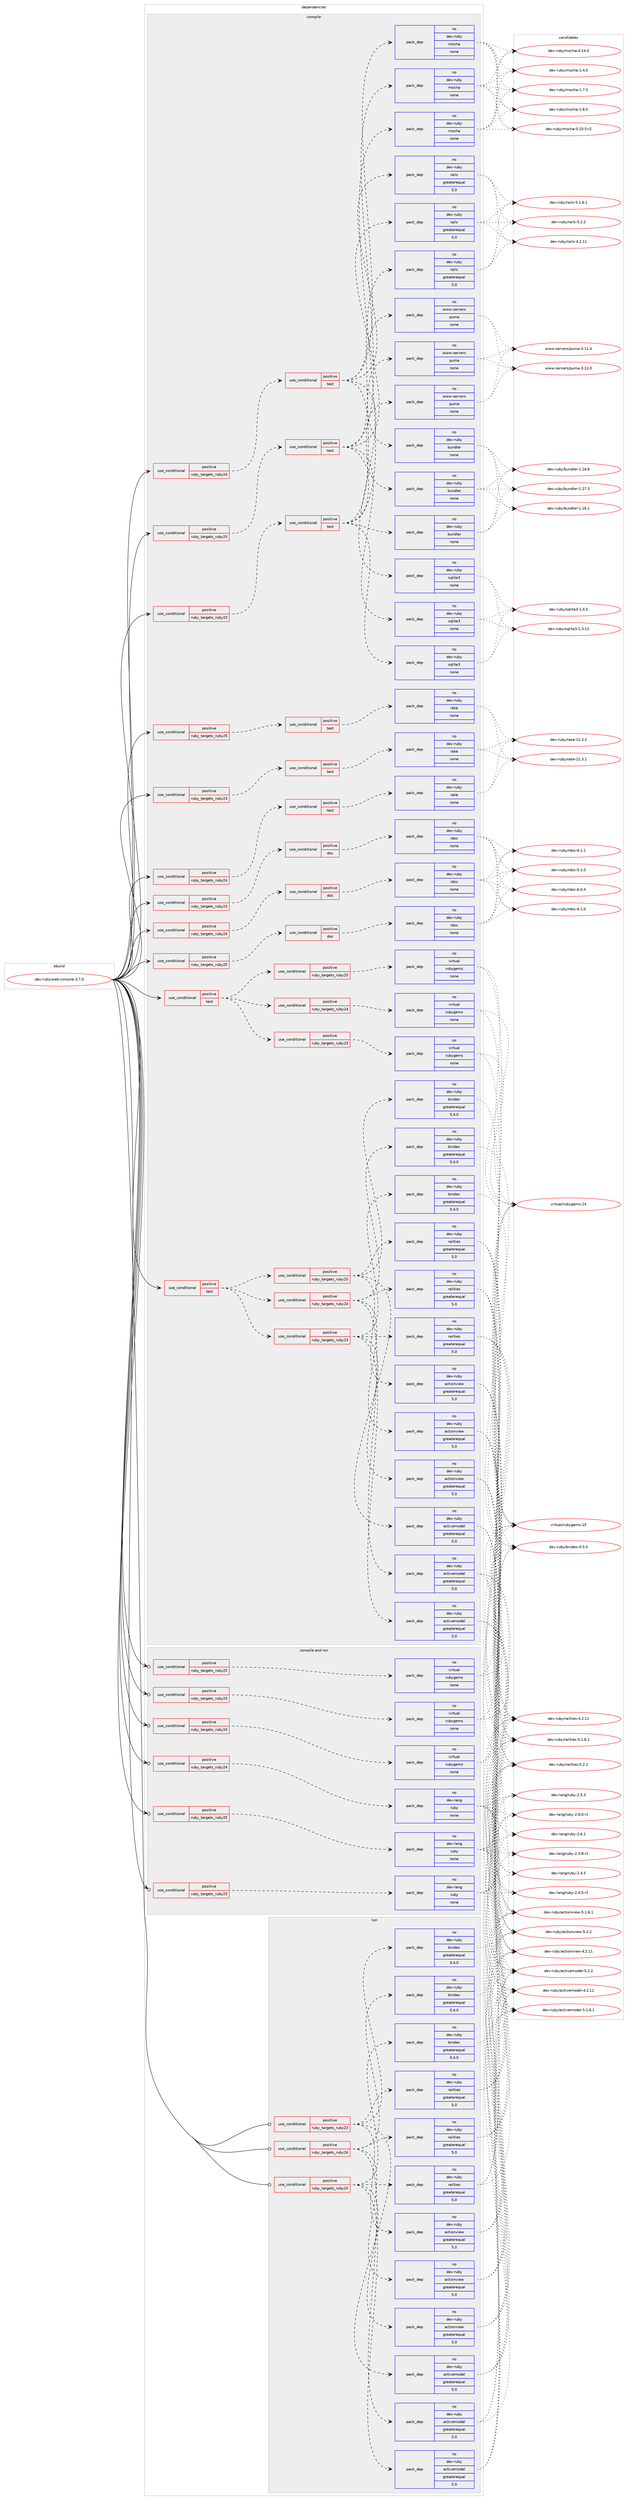 digraph prolog {

# *************
# Graph options
# *************

newrank=true;
concentrate=true;
compound=true;
graph [rankdir=LR,fontname=Helvetica,fontsize=10,ranksep=1.5];#, ranksep=2.5, nodesep=0.2];
edge  [arrowhead=vee];
node  [fontname=Helvetica,fontsize=10];

# **********
# The ebuild
# **********

subgraph cluster_leftcol {
color=gray;
rank=same;
label=<<i>ebuild</i>>;
id [label="dev-ruby/web-console-3.7.0", color=red, width=4, href="../dev-ruby/web-console-3.7.0.svg"];
}

# ****************
# The dependencies
# ****************

subgraph cluster_midcol {
color=gray;
label=<<i>dependencies</i>>;
subgraph cluster_compile {
fillcolor="#eeeeee";
style=filled;
label=<<i>compile</i>>;
subgraph cond422000 {
dependency1536722 [label=<<TABLE BORDER="0" CELLBORDER="1" CELLSPACING="0" CELLPADDING="4"><TR><TD ROWSPAN="3" CELLPADDING="10">use_conditional</TD></TR><TR><TD>positive</TD></TR><TR><TD>ruby_targets_ruby23</TD></TR></TABLE>>, shape=none, color=red];
subgraph cond422001 {
dependency1536723 [label=<<TABLE BORDER="0" CELLBORDER="1" CELLSPACING="0" CELLPADDING="4"><TR><TD ROWSPAN="3" CELLPADDING="10">use_conditional</TD></TR><TR><TD>positive</TD></TR><TR><TD>doc</TD></TR></TABLE>>, shape=none, color=red];
subgraph pack1091206 {
dependency1536724 [label=<<TABLE BORDER="0" CELLBORDER="1" CELLSPACING="0" CELLPADDING="4" WIDTH="220"><TR><TD ROWSPAN="6" CELLPADDING="30">pack_dep</TD></TR><TR><TD WIDTH="110">no</TD></TR><TR><TD>dev-ruby</TD></TR><TR><TD>rdoc</TD></TR><TR><TD>none</TD></TR><TR><TD></TD></TR></TABLE>>, shape=none, color=blue];
}
dependency1536723:e -> dependency1536724:w [weight=20,style="dashed",arrowhead="vee"];
}
dependency1536722:e -> dependency1536723:w [weight=20,style="dashed",arrowhead="vee"];
}
id:e -> dependency1536722:w [weight=20,style="solid",arrowhead="vee"];
subgraph cond422002 {
dependency1536725 [label=<<TABLE BORDER="0" CELLBORDER="1" CELLSPACING="0" CELLPADDING="4"><TR><TD ROWSPAN="3" CELLPADDING="10">use_conditional</TD></TR><TR><TD>positive</TD></TR><TR><TD>ruby_targets_ruby23</TD></TR></TABLE>>, shape=none, color=red];
subgraph cond422003 {
dependency1536726 [label=<<TABLE BORDER="0" CELLBORDER="1" CELLSPACING="0" CELLPADDING="4"><TR><TD ROWSPAN="3" CELLPADDING="10">use_conditional</TD></TR><TR><TD>positive</TD></TR><TR><TD>test</TD></TR></TABLE>>, shape=none, color=red];
subgraph pack1091207 {
dependency1536727 [label=<<TABLE BORDER="0" CELLBORDER="1" CELLSPACING="0" CELLPADDING="4" WIDTH="220"><TR><TD ROWSPAN="6" CELLPADDING="30">pack_dep</TD></TR><TR><TD WIDTH="110">no</TD></TR><TR><TD>dev-ruby</TD></TR><TR><TD>bundler</TD></TR><TR><TD>none</TD></TR><TR><TD></TD></TR></TABLE>>, shape=none, color=blue];
}
dependency1536726:e -> dependency1536727:w [weight=20,style="dashed",arrowhead="vee"];
subgraph pack1091208 {
dependency1536728 [label=<<TABLE BORDER="0" CELLBORDER="1" CELLSPACING="0" CELLPADDING="4" WIDTH="220"><TR><TD ROWSPAN="6" CELLPADDING="30">pack_dep</TD></TR><TR><TD WIDTH="110">no</TD></TR><TR><TD>dev-ruby</TD></TR><TR><TD>rails</TD></TR><TR><TD>greaterequal</TD></TR><TR><TD>5.0</TD></TR></TABLE>>, shape=none, color=blue];
}
dependency1536726:e -> dependency1536728:w [weight=20,style="dashed",arrowhead="vee"];
subgraph pack1091209 {
dependency1536729 [label=<<TABLE BORDER="0" CELLBORDER="1" CELLSPACING="0" CELLPADDING="4" WIDTH="220"><TR><TD ROWSPAN="6" CELLPADDING="30">pack_dep</TD></TR><TR><TD WIDTH="110">no</TD></TR><TR><TD>dev-ruby</TD></TR><TR><TD>sqlite3</TD></TR><TR><TD>none</TD></TR><TR><TD></TD></TR></TABLE>>, shape=none, color=blue];
}
dependency1536726:e -> dependency1536729:w [weight=20,style="dashed",arrowhead="vee"];
subgraph pack1091210 {
dependency1536730 [label=<<TABLE BORDER="0" CELLBORDER="1" CELLSPACING="0" CELLPADDING="4" WIDTH="220"><TR><TD ROWSPAN="6" CELLPADDING="30">pack_dep</TD></TR><TR><TD WIDTH="110">no</TD></TR><TR><TD>dev-ruby</TD></TR><TR><TD>mocha</TD></TR><TR><TD>none</TD></TR><TR><TD></TD></TR></TABLE>>, shape=none, color=blue];
}
dependency1536726:e -> dependency1536730:w [weight=20,style="dashed",arrowhead="vee"];
subgraph pack1091211 {
dependency1536731 [label=<<TABLE BORDER="0" CELLBORDER="1" CELLSPACING="0" CELLPADDING="4" WIDTH="220"><TR><TD ROWSPAN="6" CELLPADDING="30">pack_dep</TD></TR><TR><TD WIDTH="110">no</TD></TR><TR><TD>www-servers</TD></TR><TR><TD>puma</TD></TR><TR><TD>none</TD></TR><TR><TD></TD></TR></TABLE>>, shape=none, color=blue];
}
dependency1536726:e -> dependency1536731:w [weight=20,style="dashed",arrowhead="vee"];
}
dependency1536725:e -> dependency1536726:w [weight=20,style="dashed",arrowhead="vee"];
}
id:e -> dependency1536725:w [weight=20,style="solid",arrowhead="vee"];
subgraph cond422004 {
dependency1536732 [label=<<TABLE BORDER="0" CELLBORDER="1" CELLSPACING="0" CELLPADDING="4"><TR><TD ROWSPAN="3" CELLPADDING="10">use_conditional</TD></TR><TR><TD>positive</TD></TR><TR><TD>ruby_targets_ruby23</TD></TR></TABLE>>, shape=none, color=red];
subgraph cond422005 {
dependency1536733 [label=<<TABLE BORDER="0" CELLBORDER="1" CELLSPACING="0" CELLPADDING="4"><TR><TD ROWSPAN="3" CELLPADDING="10">use_conditional</TD></TR><TR><TD>positive</TD></TR><TR><TD>test</TD></TR></TABLE>>, shape=none, color=red];
subgraph pack1091212 {
dependency1536734 [label=<<TABLE BORDER="0" CELLBORDER="1" CELLSPACING="0" CELLPADDING="4" WIDTH="220"><TR><TD ROWSPAN="6" CELLPADDING="30">pack_dep</TD></TR><TR><TD WIDTH="110">no</TD></TR><TR><TD>dev-ruby</TD></TR><TR><TD>rake</TD></TR><TR><TD>none</TD></TR><TR><TD></TD></TR></TABLE>>, shape=none, color=blue];
}
dependency1536733:e -> dependency1536734:w [weight=20,style="dashed",arrowhead="vee"];
}
dependency1536732:e -> dependency1536733:w [weight=20,style="dashed",arrowhead="vee"];
}
id:e -> dependency1536732:w [weight=20,style="solid",arrowhead="vee"];
subgraph cond422006 {
dependency1536735 [label=<<TABLE BORDER="0" CELLBORDER="1" CELLSPACING="0" CELLPADDING="4"><TR><TD ROWSPAN="3" CELLPADDING="10">use_conditional</TD></TR><TR><TD>positive</TD></TR><TR><TD>ruby_targets_ruby24</TD></TR></TABLE>>, shape=none, color=red];
subgraph cond422007 {
dependency1536736 [label=<<TABLE BORDER="0" CELLBORDER="1" CELLSPACING="0" CELLPADDING="4"><TR><TD ROWSPAN="3" CELLPADDING="10">use_conditional</TD></TR><TR><TD>positive</TD></TR><TR><TD>doc</TD></TR></TABLE>>, shape=none, color=red];
subgraph pack1091213 {
dependency1536737 [label=<<TABLE BORDER="0" CELLBORDER="1" CELLSPACING="0" CELLPADDING="4" WIDTH="220"><TR><TD ROWSPAN="6" CELLPADDING="30">pack_dep</TD></TR><TR><TD WIDTH="110">no</TD></TR><TR><TD>dev-ruby</TD></TR><TR><TD>rdoc</TD></TR><TR><TD>none</TD></TR><TR><TD></TD></TR></TABLE>>, shape=none, color=blue];
}
dependency1536736:e -> dependency1536737:w [weight=20,style="dashed",arrowhead="vee"];
}
dependency1536735:e -> dependency1536736:w [weight=20,style="dashed",arrowhead="vee"];
}
id:e -> dependency1536735:w [weight=20,style="solid",arrowhead="vee"];
subgraph cond422008 {
dependency1536738 [label=<<TABLE BORDER="0" CELLBORDER="1" CELLSPACING="0" CELLPADDING="4"><TR><TD ROWSPAN="3" CELLPADDING="10">use_conditional</TD></TR><TR><TD>positive</TD></TR><TR><TD>ruby_targets_ruby24</TD></TR></TABLE>>, shape=none, color=red];
subgraph cond422009 {
dependency1536739 [label=<<TABLE BORDER="0" CELLBORDER="1" CELLSPACING="0" CELLPADDING="4"><TR><TD ROWSPAN="3" CELLPADDING="10">use_conditional</TD></TR><TR><TD>positive</TD></TR><TR><TD>test</TD></TR></TABLE>>, shape=none, color=red];
subgraph pack1091214 {
dependency1536740 [label=<<TABLE BORDER="0" CELLBORDER="1" CELLSPACING="0" CELLPADDING="4" WIDTH="220"><TR><TD ROWSPAN="6" CELLPADDING="30">pack_dep</TD></TR><TR><TD WIDTH="110">no</TD></TR><TR><TD>dev-ruby</TD></TR><TR><TD>bundler</TD></TR><TR><TD>none</TD></TR><TR><TD></TD></TR></TABLE>>, shape=none, color=blue];
}
dependency1536739:e -> dependency1536740:w [weight=20,style="dashed",arrowhead="vee"];
subgraph pack1091215 {
dependency1536741 [label=<<TABLE BORDER="0" CELLBORDER="1" CELLSPACING="0" CELLPADDING="4" WIDTH="220"><TR><TD ROWSPAN="6" CELLPADDING="30">pack_dep</TD></TR><TR><TD WIDTH="110">no</TD></TR><TR><TD>dev-ruby</TD></TR><TR><TD>rails</TD></TR><TR><TD>greaterequal</TD></TR><TR><TD>5.0</TD></TR></TABLE>>, shape=none, color=blue];
}
dependency1536739:e -> dependency1536741:w [weight=20,style="dashed",arrowhead="vee"];
subgraph pack1091216 {
dependency1536742 [label=<<TABLE BORDER="0" CELLBORDER="1" CELLSPACING="0" CELLPADDING="4" WIDTH="220"><TR><TD ROWSPAN="6" CELLPADDING="30">pack_dep</TD></TR><TR><TD WIDTH="110">no</TD></TR><TR><TD>dev-ruby</TD></TR><TR><TD>sqlite3</TD></TR><TR><TD>none</TD></TR><TR><TD></TD></TR></TABLE>>, shape=none, color=blue];
}
dependency1536739:e -> dependency1536742:w [weight=20,style="dashed",arrowhead="vee"];
subgraph pack1091217 {
dependency1536743 [label=<<TABLE BORDER="0" CELLBORDER="1" CELLSPACING="0" CELLPADDING="4" WIDTH="220"><TR><TD ROWSPAN="6" CELLPADDING="30">pack_dep</TD></TR><TR><TD WIDTH="110">no</TD></TR><TR><TD>dev-ruby</TD></TR><TR><TD>mocha</TD></TR><TR><TD>none</TD></TR><TR><TD></TD></TR></TABLE>>, shape=none, color=blue];
}
dependency1536739:e -> dependency1536743:w [weight=20,style="dashed",arrowhead="vee"];
subgraph pack1091218 {
dependency1536744 [label=<<TABLE BORDER="0" CELLBORDER="1" CELLSPACING="0" CELLPADDING="4" WIDTH="220"><TR><TD ROWSPAN="6" CELLPADDING="30">pack_dep</TD></TR><TR><TD WIDTH="110">no</TD></TR><TR><TD>www-servers</TD></TR><TR><TD>puma</TD></TR><TR><TD>none</TD></TR><TR><TD></TD></TR></TABLE>>, shape=none, color=blue];
}
dependency1536739:e -> dependency1536744:w [weight=20,style="dashed",arrowhead="vee"];
}
dependency1536738:e -> dependency1536739:w [weight=20,style="dashed",arrowhead="vee"];
}
id:e -> dependency1536738:w [weight=20,style="solid",arrowhead="vee"];
subgraph cond422010 {
dependency1536745 [label=<<TABLE BORDER="0" CELLBORDER="1" CELLSPACING="0" CELLPADDING="4"><TR><TD ROWSPAN="3" CELLPADDING="10">use_conditional</TD></TR><TR><TD>positive</TD></TR><TR><TD>ruby_targets_ruby24</TD></TR></TABLE>>, shape=none, color=red];
subgraph cond422011 {
dependency1536746 [label=<<TABLE BORDER="0" CELLBORDER="1" CELLSPACING="0" CELLPADDING="4"><TR><TD ROWSPAN="3" CELLPADDING="10">use_conditional</TD></TR><TR><TD>positive</TD></TR><TR><TD>test</TD></TR></TABLE>>, shape=none, color=red];
subgraph pack1091219 {
dependency1536747 [label=<<TABLE BORDER="0" CELLBORDER="1" CELLSPACING="0" CELLPADDING="4" WIDTH="220"><TR><TD ROWSPAN="6" CELLPADDING="30">pack_dep</TD></TR><TR><TD WIDTH="110">no</TD></TR><TR><TD>dev-ruby</TD></TR><TR><TD>rake</TD></TR><TR><TD>none</TD></TR><TR><TD></TD></TR></TABLE>>, shape=none, color=blue];
}
dependency1536746:e -> dependency1536747:w [weight=20,style="dashed",arrowhead="vee"];
}
dependency1536745:e -> dependency1536746:w [weight=20,style="dashed",arrowhead="vee"];
}
id:e -> dependency1536745:w [weight=20,style="solid",arrowhead="vee"];
subgraph cond422012 {
dependency1536748 [label=<<TABLE BORDER="0" CELLBORDER="1" CELLSPACING="0" CELLPADDING="4"><TR><TD ROWSPAN="3" CELLPADDING="10">use_conditional</TD></TR><TR><TD>positive</TD></TR><TR><TD>ruby_targets_ruby25</TD></TR></TABLE>>, shape=none, color=red];
subgraph cond422013 {
dependency1536749 [label=<<TABLE BORDER="0" CELLBORDER="1" CELLSPACING="0" CELLPADDING="4"><TR><TD ROWSPAN="3" CELLPADDING="10">use_conditional</TD></TR><TR><TD>positive</TD></TR><TR><TD>doc</TD></TR></TABLE>>, shape=none, color=red];
subgraph pack1091220 {
dependency1536750 [label=<<TABLE BORDER="0" CELLBORDER="1" CELLSPACING="0" CELLPADDING="4" WIDTH="220"><TR><TD ROWSPAN="6" CELLPADDING="30">pack_dep</TD></TR><TR><TD WIDTH="110">no</TD></TR><TR><TD>dev-ruby</TD></TR><TR><TD>rdoc</TD></TR><TR><TD>none</TD></TR><TR><TD></TD></TR></TABLE>>, shape=none, color=blue];
}
dependency1536749:e -> dependency1536750:w [weight=20,style="dashed",arrowhead="vee"];
}
dependency1536748:e -> dependency1536749:w [weight=20,style="dashed",arrowhead="vee"];
}
id:e -> dependency1536748:w [weight=20,style="solid",arrowhead="vee"];
subgraph cond422014 {
dependency1536751 [label=<<TABLE BORDER="0" CELLBORDER="1" CELLSPACING="0" CELLPADDING="4"><TR><TD ROWSPAN="3" CELLPADDING="10">use_conditional</TD></TR><TR><TD>positive</TD></TR><TR><TD>ruby_targets_ruby25</TD></TR></TABLE>>, shape=none, color=red];
subgraph cond422015 {
dependency1536752 [label=<<TABLE BORDER="0" CELLBORDER="1" CELLSPACING="0" CELLPADDING="4"><TR><TD ROWSPAN="3" CELLPADDING="10">use_conditional</TD></TR><TR><TD>positive</TD></TR><TR><TD>test</TD></TR></TABLE>>, shape=none, color=red];
subgraph pack1091221 {
dependency1536753 [label=<<TABLE BORDER="0" CELLBORDER="1" CELLSPACING="0" CELLPADDING="4" WIDTH="220"><TR><TD ROWSPAN="6" CELLPADDING="30">pack_dep</TD></TR><TR><TD WIDTH="110">no</TD></TR><TR><TD>dev-ruby</TD></TR><TR><TD>bundler</TD></TR><TR><TD>none</TD></TR><TR><TD></TD></TR></TABLE>>, shape=none, color=blue];
}
dependency1536752:e -> dependency1536753:w [weight=20,style="dashed",arrowhead="vee"];
subgraph pack1091222 {
dependency1536754 [label=<<TABLE BORDER="0" CELLBORDER="1" CELLSPACING="0" CELLPADDING="4" WIDTH="220"><TR><TD ROWSPAN="6" CELLPADDING="30">pack_dep</TD></TR><TR><TD WIDTH="110">no</TD></TR><TR><TD>dev-ruby</TD></TR><TR><TD>rails</TD></TR><TR><TD>greaterequal</TD></TR><TR><TD>5.0</TD></TR></TABLE>>, shape=none, color=blue];
}
dependency1536752:e -> dependency1536754:w [weight=20,style="dashed",arrowhead="vee"];
subgraph pack1091223 {
dependency1536755 [label=<<TABLE BORDER="0" CELLBORDER="1" CELLSPACING="0" CELLPADDING="4" WIDTH="220"><TR><TD ROWSPAN="6" CELLPADDING="30">pack_dep</TD></TR><TR><TD WIDTH="110">no</TD></TR><TR><TD>dev-ruby</TD></TR><TR><TD>sqlite3</TD></TR><TR><TD>none</TD></TR><TR><TD></TD></TR></TABLE>>, shape=none, color=blue];
}
dependency1536752:e -> dependency1536755:w [weight=20,style="dashed",arrowhead="vee"];
subgraph pack1091224 {
dependency1536756 [label=<<TABLE BORDER="0" CELLBORDER="1" CELLSPACING="0" CELLPADDING="4" WIDTH="220"><TR><TD ROWSPAN="6" CELLPADDING="30">pack_dep</TD></TR><TR><TD WIDTH="110">no</TD></TR><TR><TD>dev-ruby</TD></TR><TR><TD>mocha</TD></TR><TR><TD>none</TD></TR><TR><TD></TD></TR></TABLE>>, shape=none, color=blue];
}
dependency1536752:e -> dependency1536756:w [weight=20,style="dashed",arrowhead="vee"];
subgraph pack1091225 {
dependency1536757 [label=<<TABLE BORDER="0" CELLBORDER="1" CELLSPACING="0" CELLPADDING="4" WIDTH="220"><TR><TD ROWSPAN="6" CELLPADDING="30">pack_dep</TD></TR><TR><TD WIDTH="110">no</TD></TR><TR><TD>www-servers</TD></TR><TR><TD>puma</TD></TR><TR><TD>none</TD></TR><TR><TD></TD></TR></TABLE>>, shape=none, color=blue];
}
dependency1536752:e -> dependency1536757:w [weight=20,style="dashed",arrowhead="vee"];
}
dependency1536751:e -> dependency1536752:w [weight=20,style="dashed",arrowhead="vee"];
}
id:e -> dependency1536751:w [weight=20,style="solid",arrowhead="vee"];
subgraph cond422016 {
dependency1536758 [label=<<TABLE BORDER="0" CELLBORDER="1" CELLSPACING="0" CELLPADDING="4"><TR><TD ROWSPAN="3" CELLPADDING="10">use_conditional</TD></TR><TR><TD>positive</TD></TR><TR><TD>ruby_targets_ruby25</TD></TR></TABLE>>, shape=none, color=red];
subgraph cond422017 {
dependency1536759 [label=<<TABLE BORDER="0" CELLBORDER="1" CELLSPACING="0" CELLPADDING="4"><TR><TD ROWSPAN="3" CELLPADDING="10">use_conditional</TD></TR><TR><TD>positive</TD></TR><TR><TD>test</TD></TR></TABLE>>, shape=none, color=red];
subgraph pack1091226 {
dependency1536760 [label=<<TABLE BORDER="0" CELLBORDER="1" CELLSPACING="0" CELLPADDING="4" WIDTH="220"><TR><TD ROWSPAN="6" CELLPADDING="30">pack_dep</TD></TR><TR><TD WIDTH="110">no</TD></TR><TR><TD>dev-ruby</TD></TR><TR><TD>rake</TD></TR><TR><TD>none</TD></TR><TR><TD></TD></TR></TABLE>>, shape=none, color=blue];
}
dependency1536759:e -> dependency1536760:w [weight=20,style="dashed",arrowhead="vee"];
}
dependency1536758:e -> dependency1536759:w [weight=20,style="dashed",arrowhead="vee"];
}
id:e -> dependency1536758:w [weight=20,style="solid",arrowhead="vee"];
subgraph cond422018 {
dependency1536761 [label=<<TABLE BORDER="0" CELLBORDER="1" CELLSPACING="0" CELLPADDING="4"><TR><TD ROWSPAN="3" CELLPADDING="10">use_conditional</TD></TR><TR><TD>positive</TD></TR><TR><TD>test</TD></TR></TABLE>>, shape=none, color=red];
subgraph cond422019 {
dependency1536762 [label=<<TABLE BORDER="0" CELLBORDER="1" CELLSPACING="0" CELLPADDING="4"><TR><TD ROWSPAN="3" CELLPADDING="10">use_conditional</TD></TR><TR><TD>positive</TD></TR><TR><TD>ruby_targets_ruby23</TD></TR></TABLE>>, shape=none, color=red];
subgraph pack1091227 {
dependency1536763 [label=<<TABLE BORDER="0" CELLBORDER="1" CELLSPACING="0" CELLPADDING="4" WIDTH="220"><TR><TD ROWSPAN="6" CELLPADDING="30">pack_dep</TD></TR><TR><TD WIDTH="110">no</TD></TR><TR><TD>dev-ruby</TD></TR><TR><TD>actionview</TD></TR><TR><TD>greaterequal</TD></TR><TR><TD>5.0</TD></TR></TABLE>>, shape=none, color=blue];
}
dependency1536762:e -> dependency1536763:w [weight=20,style="dashed",arrowhead="vee"];
subgraph pack1091228 {
dependency1536764 [label=<<TABLE BORDER="0" CELLBORDER="1" CELLSPACING="0" CELLPADDING="4" WIDTH="220"><TR><TD ROWSPAN="6" CELLPADDING="30">pack_dep</TD></TR><TR><TD WIDTH="110">no</TD></TR><TR><TD>dev-ruby</TD></TR><TR><TD>activemodel</TD></TR><TR><TD>greaterequal</TD></TR><TR><TD>5.0</TD></TR></TABLE>>, shape=none, color=blue];
}
dependency1536762:e -> dependency1536764:w [weight=20,style="dashed",arrowhead="vee"];
subgraph pack1091229 {
dependency1536765 [label=<<TABLE BORDER="0" CELLBORDER="1" CELLSPACING="0" CELLPADDING="4" WIDTH="220"><TR><TD ROWSPAN="6" CELLPADDING="30">pack_dep</TD></TR><TR><TD WIDTH="110">no</TD></TR><TR><TD>dev-ruby</TD></TR><TR><TD>bindex</TD></TR><TR><TD>greaterequal</TD></TR><TR><TD>0.4.0</TD></TR></TABLE>>, shape=none, color=blue];
}
dependency1536762:e -> dependency1536765:w [weight=20,style="dashed",arrowhead="vee"];
subgraph pack1091230 {
dependency1536766 [label=<<TABLE BORDER="0" CELLBORDER="1" CELLSPACING="0" CELLPADDING="4" WIDTH="220"><TR><TD ROWSPAN="6" CELLPADDING="30">pack_dep</TD></TR><TR><TD WIDTH="110">no</TD></TR><TR><TD>dev-ruby</TD></TR><TR><TD>railties</TD></TR><TR><TD>greaterequal</TD></TR><TR><TD>5.0</TD></TR></TABLE>>, shape=none, color=blue];
}
dependency1536762:e -> dependency1536766:w [weight=20,style="dashed",arrowhead="vee"];
}
dependency1536761:e -> dependency1536762:w [weight=20,style="dashed",arrowhead="vee"];
subgraph cond422020 {
dependency1536767 [label=<<TABLE BORDER="0" CELLBORDER="1" CELLSPACING="0" CELLPADDING="4"><TR><TD ROWSPAN="3" CELLPADDING="10">use_conditional</TD></TR><TR><TD>positive</TD></TR><TR><TD>ruby_targets_ruby24</TD></TR></TABLE>>, shape=none, color=red];
subgraph pack1091231 {
dependency1536768 [label=<<TABLE BORDER="0" CELLBORDER="1" CELLSPACING="0" CELLPADDING="4" WIDTH="220"><TR><TD ROWSPAN="6" CELLPADDING="30">pack_dep</TD></TR><TR><TD WIDTH="110">no</TD></TR><TR><TD>dev-ruby</TD></TR><TR><TD>actionview</TD></TR><TR><TD>greaterequal</TD></TR><TR><TD>5.0</TD></TR></TABLE>>, shape=none, color=blue];
}
dependency1536767:e -> dependency1536768:w [weight=20,style="dashed",arrowhead="vee"];
subgraph pack1091232 {
dependency1536769 [label=<<TABLE BORDER="0" CELLBORDER="1" CELLSPACING="0" CELLPADDING="4" WIDTH="220"><TR><TD ROWSPAN="6" CELLPADDING="30">pack_dep</TD></TR><TR><TD WIDTH="110">no</TD></TR><TR><TD>dev-ruby</TD></TR><TR><TD>activemodel</TD></TR><TR><TD>greaterequal</TD></TR><TR><TD>5.0</TD></TR></TABLE>>, shape=none, color=blue];
}
dependency1536767:e -> dependency1536769:w [weight=20,style="dashed",arrowhead="vee"];
subgraph pack1091233 {
dependency1536770 [label=<<TABLE BORDER="0" CELLBORDER="1" CELLSPACING="0" CELLPADDING="4" WIDTH="220"><TR><TD ROWSPAN="6" CELLPADDING="30">pack_dep</TD></TR><TR><TD WIDTH="110">no</TD></TR><TR><TD>dev-ruby</TD></TR><TR><TD>bindex</TD></TR><TR><TD>greaterequal</TD></TR><TR><TD>0.4.0</TD></TR></TABLE>>, shape=none, color=blue];
}
dependency1536767:e -> dependency1536770:w [weight=20,style="dashed",arrowhead="vee"];
subgraph pack1091234 {
dependency1536771 [label=<<TABLE BORDER="0" CELLBORDER="1" CELLSPACING="0" CELLPADDING="4" WIDTH="220"><TR><TD ROWSPAN="6" CELLPADDING="30">pack_dep</TD></TR><TR><TD WIDTH="110">no</TD></TR><TR><TD>dev-ruby</TD></TR><TR><TD>railties</TD></TR><TR><TD>greaterequal</TD></TR><TR><TD>5.0</TD></TR></TABLE>>, shape=none, color=blue];
}
dependency1536767:e -> dependency1536771:w [weight=20,style="dashed",arrowhead="vee"];
}
dependency1536761:e -> dependency1536767:w [weight=20,style="dashed",arrowhead="vee"];
subgraph cond422021 {
dependency1536772 [label=<<TABLE BORDER="0" CELLBORDER="1" CELLSPACING="0" CELLPADDING="4"><TR><TD ROWSPAN="3" CELLPADDING="10">use_conditional</TD></TR><TR><TD>positive</TD></TR><TR><TD>ruby_targets_ruby25</TD></TR></TABLE>>, shape=none, color=red];
subgraph pack1091235 {
dependency1536773 [label=<<TABLE BORDER="0" CELLBORDER="1" CELLSPACING="0" CELLPADDING="4" WIDTH="220"><TR><TD ROWSPAN="6" CELLPADDING="30">pack_dep</TD></TR><TR><TD WIDTH="110">no</TD></TR><TR><TD>dev-ruby</TD></TR><TR><TD>actionview</TD></TR><TR><TD>greaterequal</TD></TR><TR><TD>5.0</TD></TR></TABLE>>, shape=none, color=blue];
}
dependency1536772:e -> dependency1536773:w [weight=20,style="dashed",arrowhead="vee"];
subgraph pack1091236 {
dependency1536774 [label=<<TABLE BORDER="0" CELLBORDER="1" CELLSPACING="0" CELLPADDING="4" WIDTH="220"><TR><TD ROWSPAN="6" CELLPADDING="30">pack_dep</TD></TR><TR><TD WIDTH="110">no</TD></TR><TR><TD>dev-ruby</TD></TR><TR><TD>activemodel</TD></TR><TR><TD>greaterequal</TD></TR><TR><TD>5.0</TD></TR></TABLE>>, shape=none, color=blue];
}
dependency1536772:e -> dependency1536774:w [weight=20,style="dashed",arrowhead="vee"];
subgraph pack1091237 {
dependency1536775 [label=<<TABLE BORDER="0" CELLBORDER="1" CELLSPACING="0" CELLPADDING="4" WIDTH="220"><TR><TD ROWSPAN="6" CELLPADDING="30">pack_dep</TD></TR><TR><TD WIDTH="110">no</TD></TR><TR><TD>dev-ruby</TD></TR><TR><TD>bindex</TD></TR><TR><TD>greaterequal</TD></TR><TR><TD>0.4.0</TD></TR></TABLE>>, shape=none, color=blue];
}
dependency1536772:e -> dependency1536775:w [weight=20,style="dashed",arrowhead="vee"];
subgraph pack1091238 {
dependency1536776 [label=<<TABLE BORDER="0" CELLBORDER="1" CELLSPACING="0" CELLPADDING="4" WIDTH="220"><TR><TD ROWSPAN="6" CELLPADDING="30">pack_dep</TD></TR><TR><TD WIDTH="110">no</TD></TR><TR><TD>dev-ruby</TD></TR><TR><TD>railties</TD></TR><TR><TD>greaterequal</TD></TR><TR><TD>5.0</TD></TR></TABLE>>, shape=none, color=blue];
}
dependency1536772:e -> dependency1536776:w [weight=20,style="dashed",arrowhead="vee"];
}
dependency1536761:e -> dependency1536772:w [weight=20,style="dashed",arrowhead="vee"];
}
id:e -> dependency1536761:w [weight=20,style="solid",arrowhead="vee"];
subgraph cond422022 {
dependency1536777 [label=<<TABLE BORDER="0" CELLBORDER="1" CELLSPACING="0" CELLPADDING="4"><TR><TD ROWSPAN="3" CELLPADDING="10">use_conditional</TD></TR><TR><TD>positive</TD></TR><TR><TD>test</TD></TR></TABLE>>, shape=none, color=red];
subgraph cond422023 {
dependency1536778 [label=<<TABLE BORDER="0" CELLBORDER="1" CELLSPACING="0" CELLPADDING="4"><TR><TD ROWSPAN="3" CELLPADDING="10">use_conditional</TD></TR><TR><TD>positive</TD></TR><TR><TD>ruby_targets_ruby23</TD></TR></TABLE>>, shape=none, color=red];
subgraph pack1091239 {
dependency1536779 [label=<<TABLE BORDER="0" CELLBORDER="1" CELLSPACING="0" CELLPADDING="4" WIDTH="220"><TR><TD ROWSPAN="6" CELLPADDING="30">pack_dep</TD></TR><TR><TD WIDTH="110">no</TD></TR><TR><TD>virtual</TD></TR><TR><TD>rubygems</TD></TR><TR><TD>none</TD></TR><TR><TD></TD></TR></TABLE>>, shape=none, color=blue];
}
dependency1536778:e -> dependency1536779:w [weight=20,style="dashed",arrowhead="vee"];
}
dependency1536777:e -> dependency1536778:w [weight=20,style="dashed",arrowhead="vee"];
subgraph cond422024 {
dependency1536780 [label=<<TABLE BORDER="0" CELLBORDER="1" CELLSPACING="0" CELLPADDING="4"><TR><TD ROWSPAN="3" CELLPADDING="10">use_conditional</TD></TR><TR><TD>positive</TD></TR><TR><TD>ruby_targets_ruby24</TD></TR></TABLE>>, shape=none, color=red];
subgraph pack1091240 {
dependency1536781 [label=<<TABLE BORDER="0" CELLBORDER="1" CELLSPACING="0" CELLPADDING="4" WIDTH="220"><TR><TD ROWSPAN="6" CELLPADDING="30">pack_dep</TD></TR><TR><TD WIDTH="110">no</TD></TR><TR><TD>virtual</TD></TR><TR><TD>rubygems</TD></TR><TR><TD>none</TD></TR><TR><TD></TD></TR></TABLE>>, shape=none, color=blue];
}
dependency1536780:e -> dependency1536781:w [weight=20,style="dashed",arrowhead="vee"];
}
dependency1536777:e -> dependency1536780:w [weight=20,style="dashed",arrowhead="vee"];
subgraph cond422025 {
dependency1536782 [label=<<TABLE BORDER="0" CELLBORDER="1" CELLSPACING="0" CELLPADDING="4"><TR><TD ROWSPAN="3" CELLPADDING="10">use_conditional</TD></TR><TR><TD>positive</TD></TR><TR><TD>ruby_targets_ruby25</TD></TR></TABLE>>, shape=none, color=red];
subgraph pack1091241 {
dependency1536783 [label=<<TABLE BORDER="0" CELLBORDER="1" CELLSPACING="0" CELLPADDING="4" WIDTH="220"><TR><TD ROWSPAN="6" CELLPADDING="30">pack_dep</TD></TR><TR><TD WIDTH="110">no</TD></TR><TR><TD>virtual</TD></TR><TR><TD>rubygems</TD></TR><TR><TD>none</TD></TR><TR><TD></TD></TR></TABLE>>, shape=none, color=blue];
}
dependency1536782:e -> dependency1536783:w [weight=20,style="dashed",arrowhead="vee"];
}
dependency1536777:e -> dependency1536782:w [weight=20,style="dashed",arrowhead="vee"];
}
id:e -> dependency1536777:w [weight=20,style="solid",arrowhead="vee"];
}
subgraph cluster_compileandrun {
fillcolor="#eeeeee";
style=filled;
label=<<i>compile and run</i>>;
subgraph cond422026 {
dependency1536784 [label=<<TABLE BORDER="0" CELLBORDER="1" CELLSPACING="0" CELLPADDING="4"><TR><TD ROWSPAN="3" CELLPADDING="10">use_conditional</TD></TR><TR><TD>positive</TD></TR><TR><TD>ruby_targets_ruby23</TD></TR></TABLE>>, shape=none, color=red];
subgraph pack1091242 {
dependency1536785 [label=<<TABLE BORDER="0" CELLBORDER="1" CELLSPACING="0" CELLPADDING="4" WIDTH="220"><TR><TD ROWSPAN="6" CELLPADDING="30">pack_dep</TD></TR><TR><TD WIDTH="110">no</TD></TR><TR><TD>dev-lang</TD></TR><TR><TD>ruby</TD></TR><TR><TD>none</TD></TR><TR><TD></TD></TR></TABLE>>, shape=none, color=blue];
}
dependency1536784:e -> dependency1536785:w [weight=20,style="dashed",arrowhead="vee"];
}
id:e -> dependency1536784:w [weight=20,style="solid",arrowhead="odotvee"];
subgraph cond422027 {
dependency1536786 [label=<<TABLE BORDER="0" CELLBORDER="1" CELLSPACING="0" CELLPADDING="4"><TR><TD ROWSPAN="3" CELLPADDING="10">use_conditional</TD></TR><TR><TD>positive</TD></TR><TR><TD>ruby_targets_ruby23</TD></TR></TABLE>>, shape=none, color=red];
subgraph pack1091243 {
dependency1536787 [label=<<TABLE BORDER="0" CELLBORDER="1" CELLSPACING="0" CELLPADDING="4" WIDTH="220"><TR><TD ROWSPAN="6" CELLPADDING="30">pack_dep</TD></TR><TR><TD WIDTH="110">no</TD></TR><TR><TD>virtual</TD></TR><TR><TD>rubygems</TD></TR><TR><TD>none</TD></TR><TR><TD></TD></TR></TABLE>>, shape=none, color=blue];
}
dependency1536786:e -> dependency1536787:w [weight=20,style="dashed",arrowhead="vee"];
}
id:e -> dependency1536786:w [weight=20,style="solid",arrowhead="odotvee"];
subgraph cond422028 {
dependency1536788 [label=<<TABLE BORDER="0" CELLBORDER="1" CELLSPACING="0" CELLPADDING="4"><TR><TD ROWSPAN="3" CELLPADDING="10">use_conditional</TD></TR><TR><TD>positive</TD></TR><TR><TD>ruby_targets_ruby24</TD></TR></TABLE>>, shape=none, color=red];
subgraph pack1091244 {
dependency1536789 [label=<<TABLE BORDER="0" CELLBORDER="1" CELLSPACING="0" CELLPADDING="4" WIDTH="220"><TR><TD ROWSPAN="6" CELLPADDING="30">pack_dep</TD></TR><TR><TD WIDTH="110">no</TD></TR><TR><TD>dev-lang</TD></TR><TR><TD>ruby</TD></TR><TR><TD>none</TD></TR><TR><TD></TD></TR></TABLE>>, shape=none, color=blue];
}
dependency1536788:e -> dependency1536789:w [weight=20,style="dashed",arrowhead="vee"];
}
id:e -> dependency1536788:w [weight=20,style="solid",arrowhead="odotvee"];
subgraph cond422029 {
dependency1536790 [label=<<TABLE BORDER="0" CELLBORDER="1" CELLSPACING="0" CELLPADDING="4"><TR><TD ROWSPAN="3" CELLPADDING="10">use_conditional</TD></TR><TR><TD>positive</TD></TR><TR><TD>ruby_targets_ruby24</TD></TR></TABLE>>, shape=none, color=red];
subgraph pack1091245 {
dependency1536791 [label=<<TABLE BORDER="0" CELLBORDER="1" CELLSPACING="0" CELLPADDING="4" WIDTH="220"><TR><TD ROWSPAN="6" CELLPADDING="30">pack_dep</TD></TR><TR><TD WIDTH="110">no</TD></TR><TR><TD>virtual</TD></TR><TR><TD>rubygems</TD></TR><TR><TD>none</TD></TR><TR><TD></TD></TR></TABLE>>, shape=none, color=blue];
}
dependency1536790:e -> dependency1536791:w [weight=20,style="dashed",arrowhead="vee"];
}
id:e -> dependency1536790:w [weight=20,style="solid",arrowhead="odotvee"];
subgraph cond422030 {
dependency1536792 [label=<<TABLE BORDER="0" CELLBORDER="1" CELLSPACING="0" CELLPADDING="4"><TR><TD ROWSPAN="3" CELLPADDING="10">use_conditional</TD></TR><TR><TD>positive</TD></TR><TR><TD>ruby_targets_ruby25</TD></TR></TABLE>>, shape=none, color=red];
subgraph pack1091246 {
dependency1536793 [label=<<TABLE BORDER="0" CELLBORDER="1" CELLSPACING="0" CELLPADDING="4" WIDTH="220"><TR><TD ROWSPAN="6" CELLPADDING="30">pack_dep</TD></TR><TR><TD WIDTH="110">no</TD></TR><TR><TD>dev-lang</TD></TR><TR><TD>ruby</TD></TR><TR><TD>none</TD></TR><TR><TD></TD></TR></TABLE>>, shape=none, color=blue];
}
dependency1536792:e -> dependency1536793:w [weight=20,style="dashed",arrowhead="vee"];
}
id:e -> dependency1536792:w [weight=20,style="solid",arrowhead="odotvee"];
subgraph cond422031 {
dependency1536794 [label=<<TABLE BORDER="0" CELLBORDER="1" CELLSPACING="0" CELLPADDING="4"><TR><TD ROWSPAN="3" CELLPADDING="10">use_conditional</TD></TR><TR><TD>positive</TD></TR><TR><TD>ruby_targets_ruby25</TD></TR></TABLE>>, shape=none, color=red];
subgraph pack1091247 {
dependency1536795 [label=<<TABLE BORDER="0" CELLBORDER="1" CELLSPACING="0" CELLPADDING="4" WIDTH="220"><TR><TD ROWSPAN="6" CELLPADDING="30">pack_dep</TD></TR><TR><TD WIDTH="110">no</TD></TR><TR><TD>virtual</TD></TR><TR><TD>rubygems</TD></TR><TR><TD>none</TD></TR><TR><TD></TD></TR></TABLE>>, shape=none, color=blue];
}
dependency1536794:e -> dependency1536795:w [weight=20,style="dashed",arrowhead="vee"];
}
id:e -> dependency1536794:w [weight=20,style="solid",arrowhead="odotvee"];
}
subgraph cluster_run {
fillcolor="#eeeeee";
style=filled;
label=<<i>run</i>>;
subgraph cond422032 {
dependency1536796 [label=<<TABLE BORDER="0" CELLBORDER="1" CELLSPACING="0" CELLPADDING="4"><TR><TD ROWSPAN="3" CELLPADDING="10">use_conditional</TD></TR><TR><TD>positive</TD></TR><TR><TD>ruby_targets_ruby23</TD></TR></TABLE>>, shape=none, color=red];
subgraph pack1091248 {
dependency1536797 [label=<<TABLE BORDER="0" CELLBORDER="1" CELLSPACING="0" CELLPADDING="4" WIDTH="220"><TR><TD ROWSPAN="6" CELLPADDING="30">pack_dep</TD></TR><TR><TD WIDTH="110">no</TD></TR><TR><TD>dev-ruby</TD></TR><TR><TD>actionview</TD></TR><TR><TD>greaterequal</TD></TR><TR><TD>5.0</TD></TR></TABLE>>, shape=none, color=blue];
}
dependency1536796:e -> dependency1536797:w [weight=20,style="dashed",arrowhead="vee"];
subgraph pack1091249 {
dependency1536798 [label=<<TABLE BORDER="0" CELLBORDER="1" CELLSPACING="0" CELLPADDING="4" WIDTH="220"><TR><TD ROWSPAN="6" CELLPADDING="30">pack_dep</TD></TR><TR><TD WIDTH="110">no</TD></TR><TR><TD>dev-ruby</TD></TR><TR><TD>activemodel</TD></TR><TR><TD>greaterequal</TD></TR><TR><TD>5.0</TD></TR></TABLE>>, shape=none, color=blue];
}
dependency1536796:e -> dependency1536798:w [weight=20,style="dashed",arrowhead="vee"];
subgraph pack1091250 {
dependency1536799 [label=<<TABLE BORDER="0" CELLBORDER="1" CELLSPACING="0" CELLPADDING="4" WIDTH="220"><TR><TD ROWSPAN="6" CELLPADDING="30">pack_dep</TD></TR><TR><TD WIDTH="110">no</TD></TR><TR><TD>dev-ruby</TD></TR><TR><TD>bindex</TD></TR><TR><TD>greaterequal</TD></TR><TR><TD>0.4.0</TD></TR></TABLE>>, shape=none, color=blue];
}
dependency1536796:e -> dependency1536799:w [weight=20,style="dashed",arrowhead="vee"];
subgraph pack1091251 {
dependency1536800 [label=<<TABLE BORDER="0" CELLBORDER="1" CELLSPACING="0" CELLPADDING="4" WIDTH="220"><TR><TD ROWSPAN="6" CELLPADDING="30">pack_dep</TD></TR><TR><TD WIDTH="110">no</TD></TR><TR><TD>dev-ruby</TD></TR><TR><TD>railties</TD></TR><TR><TD>greaterequal</TD></TR><TR><TD>5.0</TD></TR></TABLE>>, shape=none, color=blue];
}
dependency1536796:e -> dependency1536800:w [weight=20,style="dashed",arrowhead="vee"];
}
id:e -> dependency1536796:w [weight=20,style="solid",arrowhead="odot"];
subgraph cond422033 {
dependency1536801 [label=<<TABLE BORDER="0" CELLBORDER="1" CELLSPACING="0" CELLPADDING="4"><TR><TD ROWSPAN="3" CELLPADDING="10">use_conditional</TD></TR><TR><TD>positive</TD></TR><TR><TD>ruby_targets_ruby24</TD></TR></TABLE>>, shape=none, color=red];
subgraph pack1091252 {
dependency1536802 [label=<<TABLE BORDER="0" CELLBORDER="1" CELLSPACING="0" CELLPADDING="4" WIDTH="220"><TR><TD ROWSPAN="6" CELLPADDING="30">pack_dep</TD></TR><TR><TD WIDTH="110">no</TD></TR><TR><TD>dev-ruby</TD></TR><TR><TD>actionview</TD></TR><TR><TD>greaterequal</TD></TR><TR><TD>5.0</TD></TR></TABLE>>, shape=none, color=blue];
}
dependency1536801:e -> dependency1536802:w [weight=20,style="dashed",arrowhead="vee"];
subgraph pack1091253 {
dependency1536803 [label=<<TABLE BORDER="0" CELLBORDER="1" CELLSPACING="0" CELLPADDING="4" WIDTH="220"><TR><TD ROWSPAN="6" CELLPADDING="30">pack_dep</TD></TR><TR><TD WIDTH="110">no</TD></TR><TR><TD>dev-ruby</TD></TR><TR><TD>activemodel</TD></TR><TR><TD>greaterequal</TD></TR><TR><TD>5.0</TD></TR></TABLE>>, shape=none, color=blue];
}
dependency1536801:e -> dependency1536803:w [weight=20,style="dashed",arrowhead="vee"];
subgraph pack1091254 {
dependency1536804 [label=<<TABLE BORDER="0" CELLBORDER="1" CELLSPACING="0" CELLPADDING="4" WIDTH="220"><TR><TD ROWSPAN="6" CELLPADDING="30">pack_dep</TD></TR><TR><TD WIDTH="110">no</TD></TR><TR><TD>dev-ruby</TD></TR><TR><TD>bindex</TD></TR><TR><TD>greaterequal</TD></TR><TR><TD>0.4.0</TD></TR></TABLE>>, shape=none, color=blue];
}
dependency1536801:e -> dependency1536804:w [weight=20,style="dashed",arrowhead="vee"];
subgraph pack1091255 {
dependency1536805 [label=<<TABLE BORDER="0" CELLBORDER="1" CELLSPACING="0" CELLPADDING="4" WIDTH="220"><TR><TD ROWSPAN="6" CELLPADDING="30">pack_dep</TD></TR><TR><TD WIDTH="110">no</TD></TR><TR><TD>dev-ruby</TD></TR><TR><TD>railties</TD></TR><TR><TD>greaterequal</TD></TR><TR><TD>5.0</TD></TR></TABLE>>, shape=none, color=blue];
}
dependency1536801:e -> dependency1536805:w [weight=20,style="dashed",arrowhead="vee"];
}
id:e -> dependency1536801:w [weight=20,style="solid",arrowhead="odot"];
subgraph cond422034 {
dependency1536806 [label=<<TABLE BORDER="0" CELLBORDER="1" CELLSPACING="0" CELLPADDING="4"><TR><TD ROWSPAN="3" CELLPADDING="10">use_conditional</TD></TR><TR><TD>positive</TD></TR><TR><TD>ruby_targets_ruby25</TD></TR></TABLE>>, shape=none, color=red];
subgraph pack1091256 {
dependency1536807 [label=<<TABLE BORDER="0" CELLBORDER="1" CELLSPACING="0" CELLPADDING="4" WIDTH="220"><TR><TD ROWSPAN="6" CELLPADDING="30">pack_dep</TD></TR><TR><TD WIDTH="110">no</TD></TR><TR><TD>dev-ruby</TD></TR><TR><TD>actionview</TD></TR><TR><TD>greaterequal</TD></TR><TR><TD>5.0</TD></TR></TABLE>>, shape=none, color=blue];
}
dependency1536806:e -> dependency1536807:w [weight=20,style="dashed",arrowhead="vee"];
subgraph pack1091257 {
dependency1536808 [label=<<TABLE BORDER="0" CELLBORDER="1" CELLSPACING="0" CELLPADDING="4" WIDTH="220"><TR><TD ROWSPAN="6" CELLPADDING="30">pack_dep</TD></TR><TR><TD WIDTH="110">no</TD></TR><TR><TD>dev-ruby</TD></TR><TR><TD>activemodel</TD></TR><TR><TD>greaterequal</TD></TR><TR><TD>5.0</TD></TR></TABLE>>, shape=none, color=blue];
}
dependency1536806:e -> dependency1536808:w [weight=20,style="dashed",arrowhead="vee"];
subgraph pack1091258 {
dependency1536809 [label=<<TABLE BORDER="0" CELLBORDER="1" CELLSPACING="0" CELLPADDING="4" WIDTH="220"><TR><TD ROWSPAN="6" CELLPADDING="30">pack_dep</TD></TR><TR><TD WIDTH="110">no</TD></TR><TR><TD>dev-ruby</TD></TR><TR><TD>bindex</TD></TR><TR><TD>greaterequal</TD></TR><TR><TD>0.4.0</TD></TR></TABLE>>, shape=none, color=blue];
}
dependency1536806:e -> dependency1536809:w [weight=20,style="dashed",arrowhead="vee"];
subgraph pack1091259 {
dependency1536810 [label=<<TABLE BORDER="0" CELLBORDER="1" CELLSPACING="0" CELLPADDING="4" WIDTH="220"><TR><TD ROWSPAN="6" CELLPADDING="30">pack_dep</TD></TR><TR><TD WIDTH="110">no</TD></TR><TR><TD>dev-ruby</TD></TR><TR><TD>railties</TD></TR><TR><TD>greaterequal</TD></TR><TR><TD>5.0</TD></TR></TABLE>>, shape=none, color=blue];
}
dependency1536806:e -> dependency1536810:w [weight=20,style="dashed",arrowhead="vee"];
}
id:e -> dependency1536806:w [weight=20,style="solid",arrowhead="odot"];
}
}

# **************
# The candidates
# **************

subgraph cluster_choices {
rank=same;
color=gray;
label=<<i>candidates</i>>;

subgraph choice1091206 {
color=black;
nodesep=1;
choice10010111845114117981214711410011199455346494648 [label="dev-ruby/rdoc-5.1.0", color=red, width=4,href="../dev-ruby/rdoc-5.1.0.svg"];
choice10010111845114117981214711410011199455446484652 [label="dev-ruby/rdoc-6.0.4", color=red, width=4,href="../dev-ruby/rdoc-6.0.4.svg"];
choice10010111845114117981214711410011199455446494648 [label="dev-ruby/rdoc-6.1.0", color=red, width=4,href="../dev-ruby/rdoc-6.1.0.svg"];
choice10010111845114117981214711410011199455446494649 [label="dev-ruby/rdoc-6.1.1", color=red, width=4,href="../dev-ruby/rdoc-6.1.1.svg"];
dependency1536724:e -> choice10010111845114117981214711410011199455346494648:w [style=dotted,weight="100"];
dependency1536724:e -> choice10010111845114117981214711410011199455446484652:w [style=dotted,weight="100"];
dependency1536724:e -> choice10010111845114117981214711410011199455446494648:w [style=dotted,weight="100"];
dependency1536724:e -> choice10010111845114117981214711410011199455446494649:w [style=dotted,weight="100"];
}
subgraph choice1091207 {
color=black;
nodesep=1;
choice1001011184511411798121479811711010010810111445494649544649 [label="dev-ruby/bundler-1.16.1", color=red, width=4,href="../dev-ruby/bundler-1.16.1.svg"];
choice1001011184511411798121479811711010010810111445494649544654 [label="dev-ruby/bundler-1.16.6", color=red, width=4,href="../dev-ruby/bundler-1.16.6.svg"];
choice1001011184511411798121479811711010010810111445494649554651 [label="dev-ruby/bundler-1.17.3", color=red, width=4,href="../dev-ruby/bundler-1.17.3.svg"];
dependency1536727:e -> choice1001011184511411798121479811711010010810111445494649544649:w [style=dotted,weight="100"];
dependency1536727:e -> choice1001011184511411798121479811711010010810111445494649544654:w [style=dotted,weight="100"];
dependency1536727:e -> choice1001011184511411798121479811711010010810111445494649554651:w [style=dotted,weight="100"];
}
subgraph choice1091208 {
color=black;
nodesep=1;
choice1001011184511411798121471149710510811545524650464949 [label="dev-ruby/rails-4.2.11", color=red, width=4,href="../dev-ruby/rails-4.2.11.svg"];
choice100101118451141179812147114971051081154553464946544649 [label="dev-ruby/rails-5.1.6.1", color=red, width=4,href="../dev-ruby/rails-5.1.6.1.svg"];
choice10010111845114117981214711497105108115455346504650 [label="dev-ruby/rails-5.2.2", color=red, width=4,href="../dev-ruby/rails-5.2.2.svg"];
dependency1536728:e -> choice1001011184511411798121471149710510811545524650464949:w [style=dotted,weight="100"];
dependency1536728:e -> choice100101118451141179812147114971051081154553464946544649:w [style=dotted,weight="100"];
dependency1536728:e -> choice10010111845114117981214711497105108115455346504650:w [style=dotted,weight="100"];
}
subgraph choice1091209 {
color=black;
nodesep=1;
choice1001011184511411798121471151131081051161015145494651464951 [label="dev-ruby/sqlite3-1.3.13", color=red, width=4,href="../dev-ruby/sqlite3-1.3.13.svg"];
choice10010111845114117981214711511310810511610151454946524648 [label="dev-ruby/sqlite3-1.4.0", color=red, width=4,href="../dev-ruby/sqlite3-1.4.0.svg"];
dependency1536729:e -> choice1001011184511411798121471151131081051161015145494651464951:w [style=dotted,weight="100"];
dependency1536729:e -> choice10010111845114117981214711511310810511610151454946524648:w [style=dotted,weight="100"];
}
subgraph choice1091210 {
color=black;
nodesep=1;
choice1001011184511411798121471091119910497454846494846534511450 [label="dev-ruby/mocha-0.10.5-r2", color=red, width=4,href="../dev-ruby/mocha-0.10.5-r2.svg"];
choice100101118451141179812147109111991049745484649524648 [label="dev-ruby/mocha-0.14.0", color=red, width=4,href="../dev-ruby/mocha-0.14.0.svg"];
choice1001011184511411798121471091119910497454946524648 [label="dev-ruby/mocha-1.4.0", color=red, width=4,href="../dev-ruby/mocha-1.4.0.svg"];
choice1001011184511411798121471091119910497454946554648 [label="dev-ruby/mocha-1.7.0", color=red, width=4,href="../dev-ruby/mocha-1.7.0.svg"];
choice1001011184511411798121471091119910497454946564648 [label="dev-ruby/mocha-1.8.0", color=red, width=4,href="../dev-ruby/mocha-1.8.0.svg"];
dependency1536730:e -> choice1001011184511411798121471091119910497454846494846534511450:w [style=dotted,weight="100"];
dependency1536730:e -> choice100101118451141179812147109111991049745484649524648:w [style=dotted,weight="100"];
dependency1536730:e -> choice1001011184511411798121471091119910497454946524648:w [style=dotted,weight="100"];
dependency1536730:e -> choice1001011184511411798121471091119910497454946554648:w [style=dotted,weight="100"];
dependency1536730:e -> choice1001011184511411798121471091119910497454946564648:w [style=dotted,weight="100"];
}
subgraph choice1091211 {
color=black;
nodesep=1;
choice11911911945115101114118101114115471121171099745514649494652 [label="www-servers/puma-3.11.4", color=red, width=4,href="../www-servers/puma-3.11.4.svg"];
choice11911911945115101114118101114115471121171099745514649504648 [label="www-servers/puma-3.12.0", color=red, width=4,href="../www-servers/puma-3.12.0.svg"];
dependency1536731:e -> choice11911911945115101114118101114115471121171099745514649494652:w [style=dotted,weight="100"];
dependency1536731:e -> choice11911911945115101114118101114115471121171099745514649504648:w [style=dotted,weight="100"];
}
subgraph choice1091212 {
color=black;
nodesep=1;
choice1001011184511411798121471149710710145495046514649 [label="dev-ruby/rake-12.3.1", color=red, width=4,href="../dev-ruby/rake-12.3.1.svg"];
choice1001011184511411798121471149710710145495046514650 [label="dev-ruby/rake-12.3.2", color=red, width=4,href="../dev-ruby/rake-12.3.2.svg"];
dependency1536734:e -> choice1001011184511411798121471149710710145495046514649:w [style=dotted,weight="100"];
dependency1536734:e -> choice1001011184511411798121471149710710145495046514650:w [style=dotted,weight="100"];
}
subgraph choice1091213 {
color=black;
nodesep=1;
choice10010111845114117981214711410011199455346494648 [label="dev-ruby/rdoc-5.1.0", color=red, width=4,href="../dev-ruby/rdoc-5.1.0.svg"];
choice10010111845114117981214711410011199455446484652 [label="dev-ruby/rdoc-6.0.4", color=red, width=4,href="../dev-ruby/rdoc-6.0.4.svg"];
choice10010111845114117981214711410011199455446494648 [label="dev-ruby/rdoc-6.1.0", color=red, width=4,href="../dev-ruby/rdoc-6.1.0.svg"];
choice10010111845114117981214711410011199455446494649 [label="dev-ruby/rdoc-6.1.1", color=red, width=4,href="../dev-ruby/rdoc-6.1.1.svg"];
dependency1536737:e -> choice10010111845114117981214711410011199455346494648:w [style=dotted,weight="100"];
dependency1536737:e -> choice10010111845114117981214711410011199455446484652:w [style=dotted,weight="100"];
dependency1536737:e -> choice10010111845114117981214711410011199455446494648:w [style=dotted,weight="100"];
dependency1536737:e -> choice10010111845114117981214711410011199455446494649:w [style=dotted,weight="100"];
}
subgraph choice1091214 {
color=black;
nodesep=1;
choice1001011184511411798121479811711010010810111445494649544649 [label="dev-ruby/bundler-1.16.1", color=red, width=4,href="../dev-ruby/bundler-1.16.1.svg"];
choice1001011184511411798121479811711010010810111445494649544654 [label="dev-ruby/bundler-1.16.6", color=red, width=4,href="../dev-ruby/bundler-1.16.6.svg"];
choice1001011184511411798121479811711010010810111445494649554651 [label="dev-ruby/bundler-1.17.3", color=red, width=4,href="../dev-ruby/bundler-1.17.3.svg"];
dependency1536740:e -> choice1001011184511411798121479811711010010810111445494649544649:w [style=dotted,weight="100"];
dependency1536740:e -> choice1001011184511411798121479811711010010810111445494649544654:w [style=dotted,weight="100"];
dependency1536740:e -> choice1001011184511411798121479811711010010810111445494649554651:w [style=dotted,weight="100"];
}
subgraph choice1091215 {
color=black;
nodesep=1;
choice1001011184511411798121471149710510811545524650464949 [label="dev-ruby/rails-4.2.11", color=red, width=4,href="../dev-ruby/rails-4.2.11.svg"];
choice100101118451141179812147114971051081154553464946544649 [label="dev-ruby/rails-5.1.6.1", color=red, width=4,href="../dev-ruby/rails-5.1.6.1.svg"];
choice10010111845114117981214711497105108115455346504650 [label="dev-ruby/rails-5.2.2", color=red, width=4,href="../dev-ruby/rails-5.2.2.svg"];
dependency1536741:e -> choice1001011184511411798121471149710510811545524650464949:w [style=dotted,weight="100"];
dependency1536741:e -> choice100101118451141179812147114971051081154553464946544649:w [style=dotted,weight="100"];
dependency1536741:e -> choice10010111845114117981214711497105108115455346504650:w [style=dotted,weight="100"];
}
subgraph choice1091216 {
color=black;
nodesep=1;
choice1001011184511411798121471151131081051161015145494651464951 [label="dev-ruby/sqlite3-1.3.13", color=red, width=4,href="../dev-ruby/sqlite3-1.3.13.svg"];
choice10010111845114117981214711511310810511610151454946524648 [label="dev-ruby/sqlite3-1.4.0", color=red, width=4,href="../dev-ruby/sqlite3-1.4.0.svg"];
dependency1536742:e -> choice1001011184511411798121471151131081051161015145494651464951:w [style=dotted,weight="100"];
dependency1536742:e -> choice10010111845114117981214711511310810511610151454946524648:w [style=dotted,weight="100"];
}
subgraph choice1091217 {
color=black;
nodesep=1;
choice1001011184511411798121471091119910497454846494846534511450 [label="dev-ruby/mocha-0.10.5-r2", color=red, width=4,href="../dev-ruby/mocha-0.10.5-r2.svg"];
choice100101118451141179812147109111991049745484649524648 [label="dev-ruby/mocha-0.14.0", color=red, width=4,href="../dev-ruby/mocha-0.14.0.svg"];
choice1001011184511411798121471091119910497454946524648 [label="dev-ruby/mocha-1.4.0", color=red, width=4,href="../dev-ruby/mocha-1.4.0.svg"];
choice1001011184511411798121471091119910497454946554648 [label="dev-ruby/mocha-1.7.0", color=red, width=4,href="../dev-ruby/mocha-1.7.0.svg"];
choice1001011184511411798121471091119910497454946564648 [label="dev-ruby/mocha-1.8.0", color=red, width=4,href="../dev-ruby/mocha-1.8.0.svg"];
dependency1536743:e -> choice1001011184511411798121471091119910497454846494846534511450:w [style=dotted,weight="100"];
dependency1536743:e -> choice100101118451141179812147109111991049745484649524648:w [style=dotted,weight="100"];
dependency1536743:e -> choice1001011184511411798121471091119910497454946524648:w [style=dotted,weight="100"];
dependency1536743:e -> choice1001011184511411798121471091119910497454946554648:w [style=dotted,weight="100"];
dependency1536743:e -> choice1001011184511411798121471091119910497454946564648:w [style=dotted,weight="100"];
}
subgraph choice1091218 {
color=black;
nodesep=1;
choice11911911945115101114118101114115471121171099745514649494652 [label="www-servers/puma-3.11.4", color=red, width=4,href="../www-servers/puma-3.11.4.svg"];
choice11911911945115101114118101114115471121171099745514649504648 [label="www-servers/puma-3.12.0", color=red, width=4,href="../www-servers/puma-3.12.0.svg"];
dependency1536744:e -> choice11911911945115101114118101114115471121171099745514649494652:w [style=dotted,weight="100"];
dependency1536744:e -> choice11911911945115101114118101114115471121171099745514649504648:w [style=dotted,weight="100"];
}
subgraph choice1091219 {
color=black;
nodesep=1;
choice1001011184511411798121471149710710145495046514649 [label="dev-ruby/rake-12.3.1", color=red, width=4,href="../dev-ruby/rake-12.3.1.svg"];
choice1001011184511411798121471149710710145495046514650 [label="dev-ruby/rake-12.3.2", color=red, width=4,href="../dev-ruby/rake-12.3.2.svg"];
dependency1536747:e -> choice1001011184511411798121471149710710145495046514649:w [style=dotted,weight="100"];
dependency1536747:e -> choice1001011184511411798121471149710710145495046514650:w [style=dotted,weight="100"];
}
subgraph choice1091220 {
color=black;
nodesep=1;
choice10010111845114117981214711410011199455346494648 [label="dev-ruby/rdoc-5.1.0", color=red, width=4,href="../dev-ruby/rdoc-5.1.0.svg"];
choice10010111845114117981214711410011199455446484652 [label="dev-ruby/rdoc-6.0.4", color=red, width=4,href="../dev-ruby/rdoc-6.0.4.svg"];
choice10010111845114117981214711410011199455446494648 [label="dev-ruby/rdoc-6.1.0", color=red, width=4,href="../dev-ruby/rdoc-6.1.0.svg"];
choice10010111845114117981214711410011199455446494649 [label="dev-ruby/rdoc-6.1.1", color=red, width=4,href="../dev-ruby/rdoc-6.1.1.svg"];
dependency1536750:e -> choice10010111845114117981214711410011199455346494648:w [style=dotted,weight="100"];
dependency1536750:e -> choice10010111845114117981214711410011199455446484652:w [style=dotted,weight="100"];
dependency1536750:e -> choice10010111845114117981214711410011199455446494648:w [style=dotted,weight="100"];
dependency1536750:e -> choice10010111845114117981214711410011199455446494649:w [style=dotted,weight="100"];
}
subgraph choice1091221 {
color=black;
nodesep=1;
choice1001011184511411798121479811711010010810111445494649544649 [label="dev-ruby/bundler-1.16.1", color=red, width=4,href="../dev-ruby/bundler-1.16.1.svg"];
choice1001011184511411798121479811711010010810111445494649544654 [label="dev-ruby/bundler-1.16.6", color=red, width=4,href="../dev-ruby/bundler-1.16.6.svg"];
choice1001011184511411798121479811711010010810111445494649554651 [label="dev-ruby/bundler-1.17.3", color=red, width=4,href="../dev-ruby/bundler-1.17.3.svg"];
dependency1536753:e -> choice1001011184511411798121479811711010010810111445494649544649:w [style=dotted,weight="100"];
dependency1536753:e -> choice1001011184511411798121479811711010010810111445494649544654:w [style=dotted,weight="100"];
dependency1536753:e -> choice1001011184511411798121479811711010010810111445494649554651:w [style=dotted,weight="100"];
}
subgraph choice1091222 {
color=black;
nodesep=1;
choice1001011184511411798121471149710510811545524650464949 [label="dev-ruby/rails-4.2.11", color=red, width=4,href="../dev-ruby/rails-4.2.11.svg"];
choice100101118451141179812147114971051081154553464946544649 [label="dev-ruby/rails-5.1.6.1", color=red, width=4,href="../dev-ruby/rails-5.1.6.1.svg"];
choice10010111845114117981214711497105108115455346504650 [label="dev-ruby/rails-5.2.2", color=red, width=4,href="../dev-ruby/rails-5.2.2.svg"];
dependency1536754:e -> choice1001011184511411798121471149710510811545524650464949:w [style=dotted,weight="100"];
dependency1536754:e -> choice100101118451141179812147114971051081154553464946544649:w [style=dotted,weight="100"];
dependency1536754:e -> choice10010111845114117981214711497105108115455346504650:w [style=dotted,weight="100"];
}
subgraph choice1091223 {
color=black;
nodesep=1;
choice1001011184511411798121471151131081051161015145494651464951 [label="dev-ruby/sqlite3-1.3.13", color=red, width=4,href="../dev-ruby/sqlite3-1.3.13.svg"];
choice10010111845114117981214711511310810511610151454946524648 [label="dev-ruby/sqlite3-1.4.0", color=red, width=4,href="../dev-ruby/sqlite3-1.4.0.svg"];
dependency1536755:e -> choice1001011184511411798121471151131081051161015145494651464951:w [style=dotted,weight="100"];
dependency1536755:e -> choice10010111845114117981214711511310810511610151454946524648:w [style=dotted,weight="100"];
}
subgraph choice1091224 {
color=black;
nodesep=1;
choice1001011184511411798121471091119910497454846494846534511450 [label="dev-ruby/mocha-0.10.5-r2", color=red, width=4,href="../dev-ruby/mocha-0.10.5-r2.svg"];
choice100101118451141179812147109111991049745484649524648 [label="dev-ruby/mocha-0.14.0", color=red, width=4,href="../dev-ruby/mocha-0.14.0.svg"];
choice1001011184511411798121471091119910497454946524648 [label="dev-ruby/mocha-1.4.0", color=red, width=4,href="../dev-ruby/mocha-1.4.0.svg"];
choice1001011184511411798121471091119910497454946554648 [label="dev-ruby/mocha-1.7.0", color=red, width=4,href="../dev-ruby/mocha-1.7.0.svg"];
choice1001011184511411798121471091119910497454946564648 [label="dev-ruby/mocha-1.8.0", color=red, width=4,href="../dev-ruby/mocha-1.8.0.svg"];
dependency1536756:e -> choice1001011184511411798121471091119910497454846494846534511450:w [style=dotted,weight="100"];
dependency1536756:e -> choice100101118451141179812147109111991049745484649524648:w [style=dotted,weight="100"];
dependency1536756:e -> choice1001011184511411798121471091119910497454946524648:w [style=dotted,weight="100"];
dependency1536756:e -> choice1001011184511411798121471091119910497454946554648:w [style=dotted,weight="100"];
dependency1536756:e -> choice1001011184511411798121471091119910497454946564648:w [style=dotted,weight="100"];
}
subgraph choice1091225 {
color=black;
nodesep=1;
choice11911911945115101114118101114115471121171099745514649494652 [label="www-servers/puma-3.11.4", color=red, width=4,href="../www-servers/puma-3.11.4.svg"];
choice11911911945115101114118101114115471121171099745514649504648 [label="www-servers/puma-3.12.0", color=red, width=4,href="../www-servers/puma-3.12.0.svg"];
dependency1536757:e -> choice11911911945115101114118101114115471121171099745514649494652:w [style=dotted,weight="100"];
dependency1536757:e -> choice11911911945115101114118101114115471121171099745514649504648:w [style=dotted,weight="100"];
}
subgraph choice1091226 {
color=black;
nodesep=1;
choice1001011184511411798121471149710710145495046514649 [label="dev-ruby/rake-12.3.1", color=red, width=4,href="../dev-ruby/rake-12.3.1.svg"];
choice1001011184511411798121471149710710145495046514650 [label="dev-ruby/rake-12.3.2", color=red, width=4,href="../dev-ruby/rake-12.3.2.svg"];
dependency1536760:e -> choice1001011184511411798121471149710710145495046514649:w [style=dotted,weight="100"];
dependency1536760:e -> choice1001011184511411798121471149710710145495046514650:w [style=dotted,weight="100"];
}
subgraph choice1091227 {
color=black;
nodesep=1;
choice100101118451141179812147979911610511111011810510111945524650464949 [label="dev-ruby/actionview-4.2.11", color=red, width=4,href="../dev-ruby/actionview-4.2.11.svg"];
choice10010111845114117981214797991161051111101181051011194553464946544649 [label="dev-ruby/actionview-5.1.6.1", color=red, width=4,href="../dev-ruby/actionview-5.1.6.1.svg"];
choice1001011184511411798121479799116105111110118105101119455346504650 [label="dev-ruby/actionview-5.2.2", color=red, width=4,href="../dev-ruby/actionview-5.2.2.svg"];
dependency1536763:e -> choice100101118451141179812147979911610511111011810510111945524650464949:w [style=dotted,weight="100"];
dependency1536763:e -> choice10010111845114117981214797991161051111101181051011194553464946544649:w [style=dotted,weight="100"];
dependency1536763:e -> choice1001011184511411798121479799116105111110118105101119455346504650:w [style=dotted,weight="100"];
}
subgraph choice1091228 {
color=black;
nodesep=1;
choice100101118451141179812147979911610511810110911110010110845524650464949 [label="dev-ruby/activemodel-4.2.11", color=red, width=4,href="../dev-ruby/activemodel-4.2.11.svg"];
choice10010111845114117981214797991161051181011091111001011084553464946544649 [label="dev-ruby/activemodel-5.1.6.1", color=red, width=4,href="../dev-ruby/activemodel-5.1.6.1.svg"];
choice1001011184511411798121479799116105118101109111100101108455346504650 [label="dev-ruby/activemodel-5.2.2", color=red, width=4,href="../dev-ruby/activemodel-5.2.2.svg"];
dependency1536764:e -> choice100101118451141179812147979911610511810110911110010110845524650464949:w [style=dotted,weight="100"];
dependency1536764:e -> choice10010111845114117981214797991161051181011091111001011084553464946544649:w [style=dotted,weight="100"];
dependency1536764:e -> choice1001011184511411798121479799116105118101109111100101108455346504650:w [style=dotted,weight="100"];
}
subgraph choice1091229 {
color=black;
nodesep=1;
choice10010111845114117981214798105110100101120454846534648 [label="dev-ruby/bindex-0.5.0", color=red, width=4,href="../dev-ruby/bindex-0.5.0.svg"];
dependency1536765:e -> choice10010111845114117981214798105110100101120454846534648:w [style=dotted,weight="100"];
}
subgraph choice1091230 {
color=black;
nodesep=1;
choice1001011184511411798121471149710510811610510111545524650464949 [label="dev-ruby/railties-4.2.11", color=red, width=4,href="../dev-ruby/railties-4.2.11.svg"];
choice100101118451141179812147114971051081161051011154553464946544649 [label="dev-ruby/railties-5.1.6.1", color=red, width=4,href="../dev-ruby/railties-5.1.6.1.svg"];
choice10010111845114117981214711497105108116105101115455346504650 [label="dev-ruby/railties-5.2.2", color=red, width=4,href="../dev-ruby/railties-5.2.2.svg"];
dependency1536766:e -> choice1001011184511411798121471149710510811610510111545524650464949:w [style=dotted,weight="100"];
dependency1536766:e -> choice100101118451141179812147114971051081161051011154553464946544649:w [style=dotted,weight="100"];
dependency1536766:e -> choice10010111845114117981214711497105108116105101115455346504650:w [style=dotted,weight="100"];
}
subgraph choice1091231 {
color=black;
nodesep=1;
choice100101118451141179812147979911610511111011810510111945524650464949 [label="dev-ruby/actionview-4.2.11", color=red, width=4,href="../dev-ruby/actionview-4.2.11.svg"];
choice10010111845114117981214797991161051111101181051011194553464946544649 [label="dev-ruby/actionview-5.1.6.1", color=red, width=4,href="../dev-ruby/actionview-5.1.6.1.svg"];
choice1001011184511411798121479799116105111110118105101119455346504650 [label="dev-ruby/actionview-5.2.2", color=red, width=4,href="../dev-ruby/actionview-5.2.2.svg"];
dependency1536768:e -> choice100101118451141179812147979911610511111011810510111945524650464949:w [style=dotted,weight="100"];
dependency1536768:e -> choice10010111845114117981214797991161051111101181051011194553464946544649:w [style=dotted,weight="100"];
dependency1536768:e -> choice1001011184511411798121479799116105111110118105101119455346504650:w [style=dotted,weight="100"];
}
subgraph choice1091232 {
color=black;
nodesep=1;
choice100101118451141179812147979911610511810110911110010110845524650464949 [label="dev-ruby/activemodel-4.2.11", color=red, width=4,href="../dev-ruby/activemodel-4.2.11.svg"];
choice10010111845114117981214797991161051181011091111001011084553464946544649 [label="dev-ruby/activemodel-5.1.6.1", color=red, width=4,href="../dev-ruby/activemodel-5.1.6.1.svg"];
choice1001011184511411798121479799116105118101109111100101108455346504650 [label="dev-ruby/activemodel-5.2.2", color=red, width=4,href="../dev-ruby/activemodel-5.2.2.svg"];
dependency1536769:e -> choice100101118451141179812147979911610511810110911110010110845524650464949:w [style=dotted,weight="100"];
dependency1536769:e -> choice10010111845114117981214797991161051181011091111001011084553464946544649:w [style=dotted,weight="100"];
dependency1536769:e -> choice1001011184511411798121479799116105118101109111100101108455346504650:w [style=dotted,weight="100"];
}
subgraph choice1091233 {
color=black;
nodesep=1;
choice10010111845114117981214798105110100101120454846534648 [label="dev-ruby/bindex-0.5.0", color=red, width=4,href="../dev-ruby/bindex-0.5.0.svg"];
dependency1536770:e -> choice10010111845114117981214798105110100101120454846534648:w [style=dotted,weight="100"];
}
subgraph choice1091234 {
color=black;
nodesep=1;
choice1001011184511411798121471149710510811610510111545524650464949 [label="dev-ruby/railties-4.2.11", color=red, width=4,href="../dev-ruby/railties-4.2.11.svg"];
choice100101118451141179812147114971051081161051011154553464946544649 [label="dev-ruby/railties-5.1.6.1", color=red, width=4,href="../dev-ruby/railties-5.1.6.1.svg"];
choice10010111845114117981214711497105108116105101115455346504650 [label="dev-ruby/railties-5.2.2", color=red, width=4,href="../dev-ruby/railties-5.2.2.svg"];
dependency1536771:e -> choice1001011184511411798121471149710510811610510111545524650464949:w [style=dotted,weight="100"];
dependency1536771:e -> choice100101118451141179812147114971051081161051011154553464946544649:w [style=dotted,weight="100"];
dependency1536771:e -> choice10010111845114117981214711497105108116105101115455346504650:w [style=dotted,weight="100"];
}
subgraph choice1091235 {
color=black;
nodesep=1;
choice100101118451141179812147979911610511111011810510111945524650464949 [label="dev-ruby/actionview-4.2.11", color=red, width=4,href="../dev-ruby/actionview-4.2.11.svg"];
choice10010111845114117981214797991161051111101181051011194553464946544649 [label="dev-ruby/actionview-5.1.6.1", color=red, width=4,href="../dev-ruby/actionview-5.1.6.1.svg"];
choice1001011184511411798121479799116105111110118105101119455346504650 [label="dev-ruby/actionview-5.2.2", color=red, width=4,href="../dev-ruby/actionview-5.2.2.svg"];
dependency1536773:e -> choice100101118451141179812147979911610511111011810510111945524650464949:w [style=dotted,weight="100"];
dependency1536773:e -> choice10010111845114117981214797991161051111101181051011194553464946544649:w [style=dotted,weight="100"];
dependency1536773:e -> choice1001011184511411798121479799116105111110118105101119455346504650:w [style=dotted,weight="100"];
}
subgraph choice1091236 {
color=black;
nodesep=1;
choice100101118451141179812147979911610511810110911110010110845524650464949 [label="dev-ruby/activemodel-4.2.11", color=red, width=4,href="../dev-ruby/activemodel-4.2.11.svg"];
choice10010111845114117981214797991161051181011091111001011084553464946544649 [label="dev-ruby/activemodel-5.1.6.1", color=red, width=4,href="../dev-ruby/activemodel-5.1.6.1.svg"];
choice1001011184511411798121479799116105118101109111100101108455346504650 [label="dev-ruby/activemodel-5.2.2", color=red, width=4,href="../dev-ruby/activemodel-5.2.2.svg"];
dependency1536774:e -> choice100101118451141179812147979911610511810110911110010110845524650464949:w [style=dotted,weight="100"];
dependency1536774:e -> choice10010111845114117981214797991161051181011091111001011084553464946544649:w [style=dotted,weight="100"];
dependency1536774:e -> choice1001011184511411798121479799116105118101109111100101108455346504650:w [style=dotted,weight="100"];
}
subgraph choice1091237 {
color=black;
nodesep=1;
choice10010111845114117981214798105110100101120454846534648 [label="dev-ruby/bindex-0.5.0", color=red, width=4,href="../dev-ruby/bindex-0.5.0.svg"];
dependency1536775:e -> choice10010111845114117981214798105110100101120454846534648:w [style=dotted,weight="100"];
}
subgraph choice1091238 {
color=black;
nodesep=1;
choice1001011184511411798121471149710510811610510111545524650464949 [label="dev-ruby/railties-4.2.11", color=red, width=4,href="../dev-ruby/railties-4.2.11.svg"];
choice100101118451141179812147114971051081161051011154553464946544649 [label="dev-ruby/railties-5.1.6.1", color=red, width=4,href="../dev-ruby/railties-5.1.6.1.svg"];
choice10010111845114117981214711497105108116105101115455346504650 [label="dev-ruby/railties-5.2.2", color=red, width=4,href="../dev-ruby/railties-5.2.2.svg"];
dependency1536776:e -> choice1001011184511411798121471149710510811610510111545524650464949:w [style=dotted,weight="100"];
dependency1536776:e -> choice100101118451141179812147114971051081161051011154553464946544649:w [style=dotted,weight="100"];
dependency1536776:e -> choice10010111845114117981214711497105108116105101115455346504650:w [style=dotted,weight="100"];
}
subgraph choice1091239 {
color=black;
nodesep=1;
choice118105114116117971084711411798121103101109115454952 [label="virtual/rubygems-14", color=red, width=4,href="../virtual/rubygems-14.svg"];
choice118105114116117971084711411798121103101109115454953 [label="virtual/rubygems-15", color=red, width=4,href="../virtual/rubygems-15.svg"];
dependency1536779:e -> choice118105114116117971084711411798121103101109115454952:w [style=dotted,weight="100"];
dependency1536779:e -> choice118105114116117971084711411798121103101109115454953:w [style=dotted,weight="100"];
}
subgraph choice1091240 {
color=black;
nodesep=1;
choice118105114116117971084711411798121103101109115454952 [label="virtual/rubygems-14", color=red, width=4,href="../virtual/rubygems-14.svg"];
choice118105114116117971084711411798121103101109115454953 [label="virtual/rubygems-15", color=red, width=4,href="../virtual/rubygems-15.svg"];
dependency1536781:e -> choice118105114116117971084711411798121103101109115454952:w [style=dotted,weight="100"];
dependency1536781:e -> choice118105114116117971084711411798121103101109115454953:w [style=dotted,weight="100"];
}
subgraph choice1091241 {
color=black;
nodesep=1;
choice118105114116117971084711411798121103101109115454952 [label="virtual/rubygems-14", color=red, width=4,href="../virtual/rubygems-14.svg"];
choice118105114116117971084711411798121103101109115454953 [label="virtual/rubygems-15", color=red, width=4,href="../virtual/rubygems-15.svg"];
dependency1536783:e -> choice118105114116117971084711411798121103101109115454952:w [style=dotted,weight="100"];
dependency1536783:e -> choice118105114116117971084711411798121103101109115454953:w [style=dotted,weight="100"];
}
subgraph choice1091242 {
color=black;
nodesep=1;
choice100101118451089711010347114117981214550465146564511449 [label="dev-lang/ruby-2.3.8-r1", color=red, width=4,href="../dev-lang/ruby-2.3.8-r1.svg"];
choice10010111845108971101034711411798121455046524653 [label="dev-lang/ruby-2.4.5", color=red, width=4,href="../dev-lang/ruby-2.4.5.svg"];
choice100101118451089711010347114117981214550465246534511449 [label="dev-lang/ruby-2.4.5-r1", color=red, width=4,href="../dev-lang/ruby-2.4.5-r1.svg"];
choice10010111845108971101034711411798121455046534651 [label="dev-lang/ruby-2.5.3", color=red, width=4,href="../dev-lang/ruby-2.5.3.svg"];
choice100101118451089711010347114117981214550465446484511449 [label="dev-lang/ruby-2.6.0-r1", color=red, width=4,href="../dev-lang/ruby-2.6.0-r1.svg"];
choice10010111845108971101034711411798121455046544649 [label="dev-lang/ruby-2.6.1", color=red, width=4,href="../dev-lang/ruby-2.6.1.svg"];
dependency1536785:e -> choice100101118451089711010347114117981214550465146564511449:w [style=dotted,weight="100"];
dependency1536785:e -> choice10010111845108971101034711411798121455046524653:w [style=dotted,weight="100"];
dependency1536785:e -> choice100101118451089711010347114117981214550465246534511449:w [style=dotted,weight="100"];
dependency1536785:e -> choice10010111845108971101034711411798121455046534651:w [style=dotted,weight="100"];
dependency1536785:e -> choice100101118451089711010347114117981214550465446484511449:w [style=dotted,weight="100"];
dependency1536785:e -> choice10010111845108971101034711411798121455046544649:w [style=dotted,weight="100"];
}
subgraph choice1091243 {
color=black;
nodesep=1;
choice118105114116117971084711411798121103101109115454952 [label="virtual/rubygems-14", color=red, width=4,href="../virtual/rubygems-14.svg"];
choice118105114116117971084711411798121103101109115454953 [label="virtual/rubygems-15", color=red, width=4,href="../virtual/rubygems-15.svg"];
dependency1536787:e -> choice118105114116117971084711411798121103101109115454952:w [style=dotted,weight="100"];
dependency1536787:e -> choice118105114116117971084711411798121103101109115454953:w [style=dotted,weight="100"];
}
subgraph choice1091244 {
color=black;
nodesep=1;
choice100101118451089711010347114117981214550465146564511449 [label="dev-lang/ruby-2.3.8-r1", color=red, width=4,href="../dev-lang/ruby-2.3.8-r1.svg"];
choice10010111845108971101034711411798121455046524653 [label="dev-lang/ruby-2.4.5", color=red, width=4,href="../dev-lang/ruby-2.4.5.svg"];
choice100101118451089711010347114117981214550465246534511449 [label="dev-lang/ruby-2.4.5-r1", color=red, width=4,href="../dev-lang/ruby-2.4.5-r1.svg"];
choice10010111845108971101034711411798121455046534651 [label="dev-lang/ruby-2.5.3", color=red, width=4,href="../dev-lang/ruby-2.5.3.svg"];
choice100101118451089711010347114117981214550465446484511449 [label="dev-lang/ruby-2.6.0-r1", color=red, width=4,href="../dev-lang/ruby-2.6.0-r1.svg"];
choice10010111845108971101034711411798121455046544649 [label="dev-lang/ruby-2.6.1", color=red, width=4,href="../dev-lang/ruby-2.6.1.svg"];
dependency1536789:e -> choice100101118451089711010347114117981214550465146564511449:w [style=dotted,weight="100"];
dependency1536789:e -> choice10010111845108971101034711411798121455046524653:w [style=dotted,weight="100"];
dependency1536789:e -> choice100101118451089711010347114117981214550465246534511449:w [style=dotted,weight="100"];
dependency1536789:e -> choice10010111845108971101034711411798121455046534651:w [style=dotted,weight="100"];
dependency1536789:e -> choice100101118451089711010347114117981214550465446484511449:w [style=dotted,weight="100"];
dependency1536789:e -> choice10010111845108971101034711411798121455046544649:w [style=dotted,weight="100"];
}
subgraph choice1091245 {
color=black;
nodesep=1;
choice118105114116117971084711411798121103101109115454952 [label="virtual/rubygems-14", color=red, width=4,href="../virtual/rubygems-14.svg"];
choice118105114116117971084711411798121103101109115454953 [label="virtual/rubygems-15", color=red, width=4,href="../virtual/rubygems-15.svg"];
dependency1536791:e -> choice118105114116117971084711411798121103101109115454952:w [style=dotted,weight="100"];
dependency1536791:e -> choice118105114116117971084711411798121103101109115454953:w [style=dotted,weight="100"];
}
subgraph choice1091246 {
color=black;
nodesep=1;
choice100101118451089711010347114117981214550465146564511449 [label="dev-lang/ruby-2.3.8-r1", color=red, width=4,href="../dev-lang/ruby-2.3.8-r1.svg"];
choice10010111845108971101034711411798121455046524653 [label="dev-lang/ruby-2.4.5", color=red, width=4,href="../dev-lang/ruby-2.4.5.svg"];
choice100101118451089711010347114117981214550465246534511449 [label="dev-lang/ruby-2.4.5-r1", color=red, width=4,href="../dev-lang/ruby-2.4.5-r1.svg"];
choice10010111845108971101034711411798121455046534651 [label="dev-lang/ruby-2.5.3", color=red, width=4,href="../dev-lang/ruby-2.5.3.svg"];
choice100101118451089711010347114117981214550465446484511449 [label="dev-lang/ruby-2.6.0-r1", color=red, width=4,href="../dev-lang/ruby-2.6.0-r1.svg"];
choice10010111845108971101034711411798121455046544649 [label="dev-lang/ruby-2.6.1", color=red, width=4,href="../dev-lang/ruby-2.6.1.svg"];
dependency1536793:e -> choice100101118451089711010347114117981214550465146564511449:w [style=dotted,weight="100"];
dependency1536793:e -> choice10010111845108971101034711411798121455046524653:w [style=dotted,weight="100"];
dependency1536793:e -> choice100101118451089711010347114117981214550465246534511449:w [style=dotted,weight="100"];
dependency1536793:e -> choice10010111845108971101034711411798121455046534651:w [style=dotted,weight="100"];
dependency1536793:e -> choice100101118451089711010347114117981214550465446484511449:w [style=dotted,weight="100"];
dependency1536793:e -> choice10010111845108971101034711411798121455046544649:w [style=dotted,weight="100"];
}
subgraph choice1091247 {
color=black;
nodesep=1;
choice118105114116117971084711411798121103101109115454952 [label="virtual/rubygems-14", color=red, width=4,href="../virtual/rubygems-14.svg"];
choice118105114116117971084711411798121103101109115454953 [label="virtual/rubygems-15", color=red, width=4,href="../virtual/rubygems-15.svg"];
dependency1536795:e -> choice118105114116117971084711411798121103101109115454952:w [style=dotted,weight="100"];
dependency1536795:e -> choice118105114116117971084711411798121103101109115454953:w [style=dotted,weight="100"];
}
subgraph choice1091248 {
color=black;
nodesep=1;
choice100101118451141179812147979911610511111011810510111945524650464949 [label="dev-ruby/actionview-4.2.11", color=red, width=4,href="../dev-ruby/actionview-4.2.11.svg"];
choice10010111845114117981214797991161051111101181051011194553464946544649 [label="dev-ruby/actionview-5.1.6.1", color=red, width=4,href="../dev-ruby/actionview-5.1.6.1.svg"];
choice1001011184511411798121479799116105111110118105101119455346504650 [label="dev-ruby/actionview-5.2.2", color=red, width=4,href="../dev-ruby/actionview-5.2.2.svg"];
dependency1536797:e -> choice100101118451141179812147979911610511111011810510111945524650464949:w [style=dotted,weight="100"];
dependency1536797:e -> choice10010111845114117981214797991161051111101181051011194553464946544649:w [style=dotted,weight="100"];
dependency1536797:e -> choice1001011184511411798121479799116105111110118105101119455346504650:w [style=dotted,weight="100"];
}
subgraph choice1091249 {
color=black;
nodesep=1;
choice100101118451141179812147979911610511810110911110010110845524650464949 [label="dev-ruby/activemodel-4.2.11", color=red, width=4,href="../dev-ruby/activemodel-4.2.11.svg"];
choice10010111845114117981214797991161051181011091111001011084553464946544649 [label="dev-ruby/activemodel-5.1.6.1", color=red, width=4,href="../dev-ruby/activemodel-5.1.6.1.svg"];
choice1001011184511411798121479799116105118101109111100101108455346504650 [label="dev-ruby/activemodel-5.2.2", color=red, width=4,href="../dev-ruby/activemodel-5.2.2.svg"];
dependency1536798:e -> choice100101118451141179812147979911610511810110911110010110845524650464949:w [style=dotted,weight="100"];
dependency1536798:e -> choice10010111845114117981214797991161051181011091111001011084553464946544649:w [style=dotted,weight="100"];
dependency1536798:e -> choice1001011184511411798121479799116105118101109111100101108455346504650:w [style=dotted,weight="100"];
}
subgraph choice1091250 {
color=black;
nodesep=1;
choice10010111845114117981214798105110100101120454846534648 [label="dev-ruby/bindex-0.5.0", color=red, width=4,href="../dev-ruby/bindex-0.5.0.svg"];
dependency1536799:e -> choice10010111845114117981214798105110100101120454846534648:w [style=dotted,weight="100"];
}
subgraph choice1091251 {
color=black;
nodesep=1;
choice1001011184511411798121471149710510811610510111545524650464949 [label="dev-ruby/railties-4.2.11", color=red, width=4,href="../dev-ruby/railties-4.2.11.svg"];
choice100101118451141179812147114971051081161051011154553464946544649 [label="dev-ruby/railties-5.1.6.1", color=red, width=4,href="../dev-ruby/railties-5.1.6.1.svg"];
choice10010111845114117981214711497105108116105101115455346504650 [label="dev-ruby/railties-5.2.2", color=red, width=4,href="../dev-ruby/railties-5.2.2.svg"];
dependency1536800:e -> choice1001011184511411798121471149710510811610510111545524650464949:w [style=dotted,weight="100"];
dependency1536800:e -> choice100101118451141179812147114971051081161051011154553464946544649:w [style=dotted,weight="100"];
dependency1536800:e -> choice10010111845114117981214711497105108116105101115455346504650:w [style=dotted,weight="100"];
}
subgraph choice1091252 {
color=black;
nodesep=1;
choice100101118451141179812147979911610511111011810510111945524650464949 [label="dev-ruby/actionview-4.2.11", color=red, width=4,href="../dev-ruby/actionview-4.2.11.svg"];
choice10010111845114117981214797991161051111101181051011194553464946544649 [label="dev-ruby/actionview-5.1.6.1", color=red, width=4,href="../dev-ruby/actionview-5.1.6.1.svg"];
choice1001011184511411798121479799116105111110118105101119455346504650 [label="dev-ruby/actionview-5.2.2", color=red, width=4,href="../dev-ruby/actionview-5.2.2.svg"];
dependency1536802:e -> choice100101118451141179812147979911610511111011810510111945524650464949:w [style=dotted,weight="100"];
dependency1536802:e -> choice10010111845114117981214797991161051111101181051011194553464946544649:w [style=dotted,weight="100"];
dependency1536802:e -> choice1001011184511411798121479799116105111110118105101119455346504650:w [style=dotted,weight="100"];
}
subgraph choice1091253 {
color=black;
nodesep=1;
choice100101118451141179812147979911610511810110911110010110845524650464949 [label="dev-ruby/activemodel-4.2.11", color=red, width=4,href="../dev-ruby/activemodel-4.2.11.svg"];
choice10010111845114117981214797991161051181011091111001011084553464946544649 [label="dev-ruby/activemodel-5.1.6.1", color=red, width=4,href="../dev-ruby/activemodel-5.1.6.1.svg"];
choice1001011184511411798121479799116105118101109111100101108455346504650 [label="dev-ruby/activemodel-5.2.2", color=red, width=4,href="../dev-ruby/activemodel-5.2.2.svg"];
dependency1536803:e -> choice100101118451141179812147979911610511810110911110010110845524650464949:w [style=dotted,weight="100"];
dependency1536803:e -> choice10010111845114117981214797991161051181011091111001011084553464946544649:w [style=dotted,weight="100"];
dependency1536803:e -> choice1001011184511411798121479799116105118101109111100101108455346504650:w [style=dotted,weight="100"];
}
subgraph choice1091254 {
color=black;
nodesep=1;
choice10010111845114117981214798105110100101120454846534648 [label="dev-ruby/bindex-0.5.0", color=red, width=4,href="../dev-ruby/bindex-0.5.0.svg"];
dependency1536804:e -> choice10010111845114117981214798105110100101120454846534648:w [style=dotted,weight="100"];
}
subgraph choice1091255 {
color=black;
nodesep=1;
choice1001011184511411798121471149710510811610510111545524650464949 [label="dev-ruby/railties-4.2.11", color=red, width=4,href="../dev-ruby/railties-4.2.11.svg"];
choice100101118451141179812147114971051081161051011154553464946544649 [label="dev-ruby/railties-5.1.6.1", color=red, width=4,href="../dev-ruby/railties-5.1.6.1.svg"];
choice10010111845114117981214711497105108116105101115455346504650 [label="dev-ruby/railties-5.2.2", color=red, width=4,href="../dev-ruby/railties-5.2.2.svg"];
dependency1536805:e -> choice1001011184511411798121471149710510811610510111545524650464949:w [style=dotted,weight="100"];
dependency1536805:e -> choice100101118451141179812147114971051081161051011154553464946544649:w [style=dotted,weight="100"];
dependency1536805:e -> choice10010111845114117981214711497105108116105101115455346504650:w [style=dotted,weight="100"];
}
subgraph choice1091256 {
color=black;
nodesep=1;
choice100101118451141179812147979911610511111011810510111945524650464949 [label="dev-ruby/actionview-4.2.11", color=red, width=4,href="../dev-ruby/actionview-4.2.11.svg"];
choice10010111845114117981214797991161051111101181051011194553464946544649 [label="dev-ruby/actionview-5.1.6.1", color=red, width=4,href="../dev-ruby/actionview-5.1.6.1.svg"];
choice1001011184511411798121479799116105111110118105101119455346504650 [label="dev-ruby/actionview-5.2.2", color=red, width=4,href="../dev-ruby/actionview-5.2.2.svg"];
dependency1536807:e -> choice100101118451141179812147979911610511111011810510111945524650464949:w [style=dotted,weight="100"];
dependency1536807:e -> choice10010111845114117981214797991161051111101181051011194553464946544649:w [style=dotted,weight="100"];
dependency1536807:e -> choice1001011184511411798121479799116105111110118105101119455346504650:w [style=dotted,weight="100"];
}
subgraph choice1091257 {
color=black;
nodesep=1;
choice100101118451141179812147979911610511810110911110010110845524650464949 [label="dev-ruby/activemodel-4.2.11", color=red, width=4,href="../dev-ruby/activemodel-4.2.11.svg"];
choice10010111845114117981214797991161051181011091111001011084553464946544649 [label="dev-ruby/activemodel-5.1.6.1", color=red, width=4,href="../dev-ruby/activemodel-5.1.6.1.svg"];
choice1001011184511411798121479799116105118101109111100101108455346504650 [label="dev-ruby/activemodel-5.2.2", color=red, width=4,href="../dev-ruby/activemodel-5.2.2.svg"];
dependency1536808:e -> choice100101118451141179812147979911610511810110911110010110845524650464949:w [style=dotted,weight="100"];
dependency1536808:e -> choice10010111845114117981214797991161051181011091111001011084553464946544649:w [style=dotted,weight="100"];
dependency1536808:e -> choice1001011184511411798121479799116105118101109111100101108455346504650:w [style=dotted,weight="100"];
}
subgraph choice1091258 {
color=black;
nodesep=1;
choice10010111845114117981214798105110100101120454846534648 [label="dev-ruby/bindex-0.5.0", color=red, width=4,href="../dev-ruby/bindex-0.5.0.svg"];
dependency1536809:e -> choice10010111845114117981214798105110100101120454846534648:w [style=dotted,weight="100"];
}
subgraph choice1091259 {
color=black;
nodesep=1;
choice1001011184511411798121471149710510811610510111545524650464949 [label="dev-ruby/railties-4.2.11", color=red, width=4,href="../dev-ruby/railties-4.2.11.svg"];
choice100101118451141179812147114971051081161051011154553464946544649 [label="dev-ruby/railties-5.1.6.1", color=red, width=4,href="../dev-ruby/railties-5.1.6.1.svg"];
choice10010111845114117981214711497105108116105101115455346504650 [label="dev-ruby/railties-5.2.2", color=red, width=4,href="../dev-ruby/railties-5.2.2.svg"];
dependency1536810:e -> choice1001011184511411798121471149710510811610510111545524650464949:w [style=dotted,weight="100"];
dependency1536810:e -> choice100101118451141179812147114971051081161051011154553464946544649:w [style=dotted,weight="100"];
dependency1536810:e -> choice10010111845114117981214711497105108116105101115455346504650:w [style=dotted,weight="100"];
}
}

}
